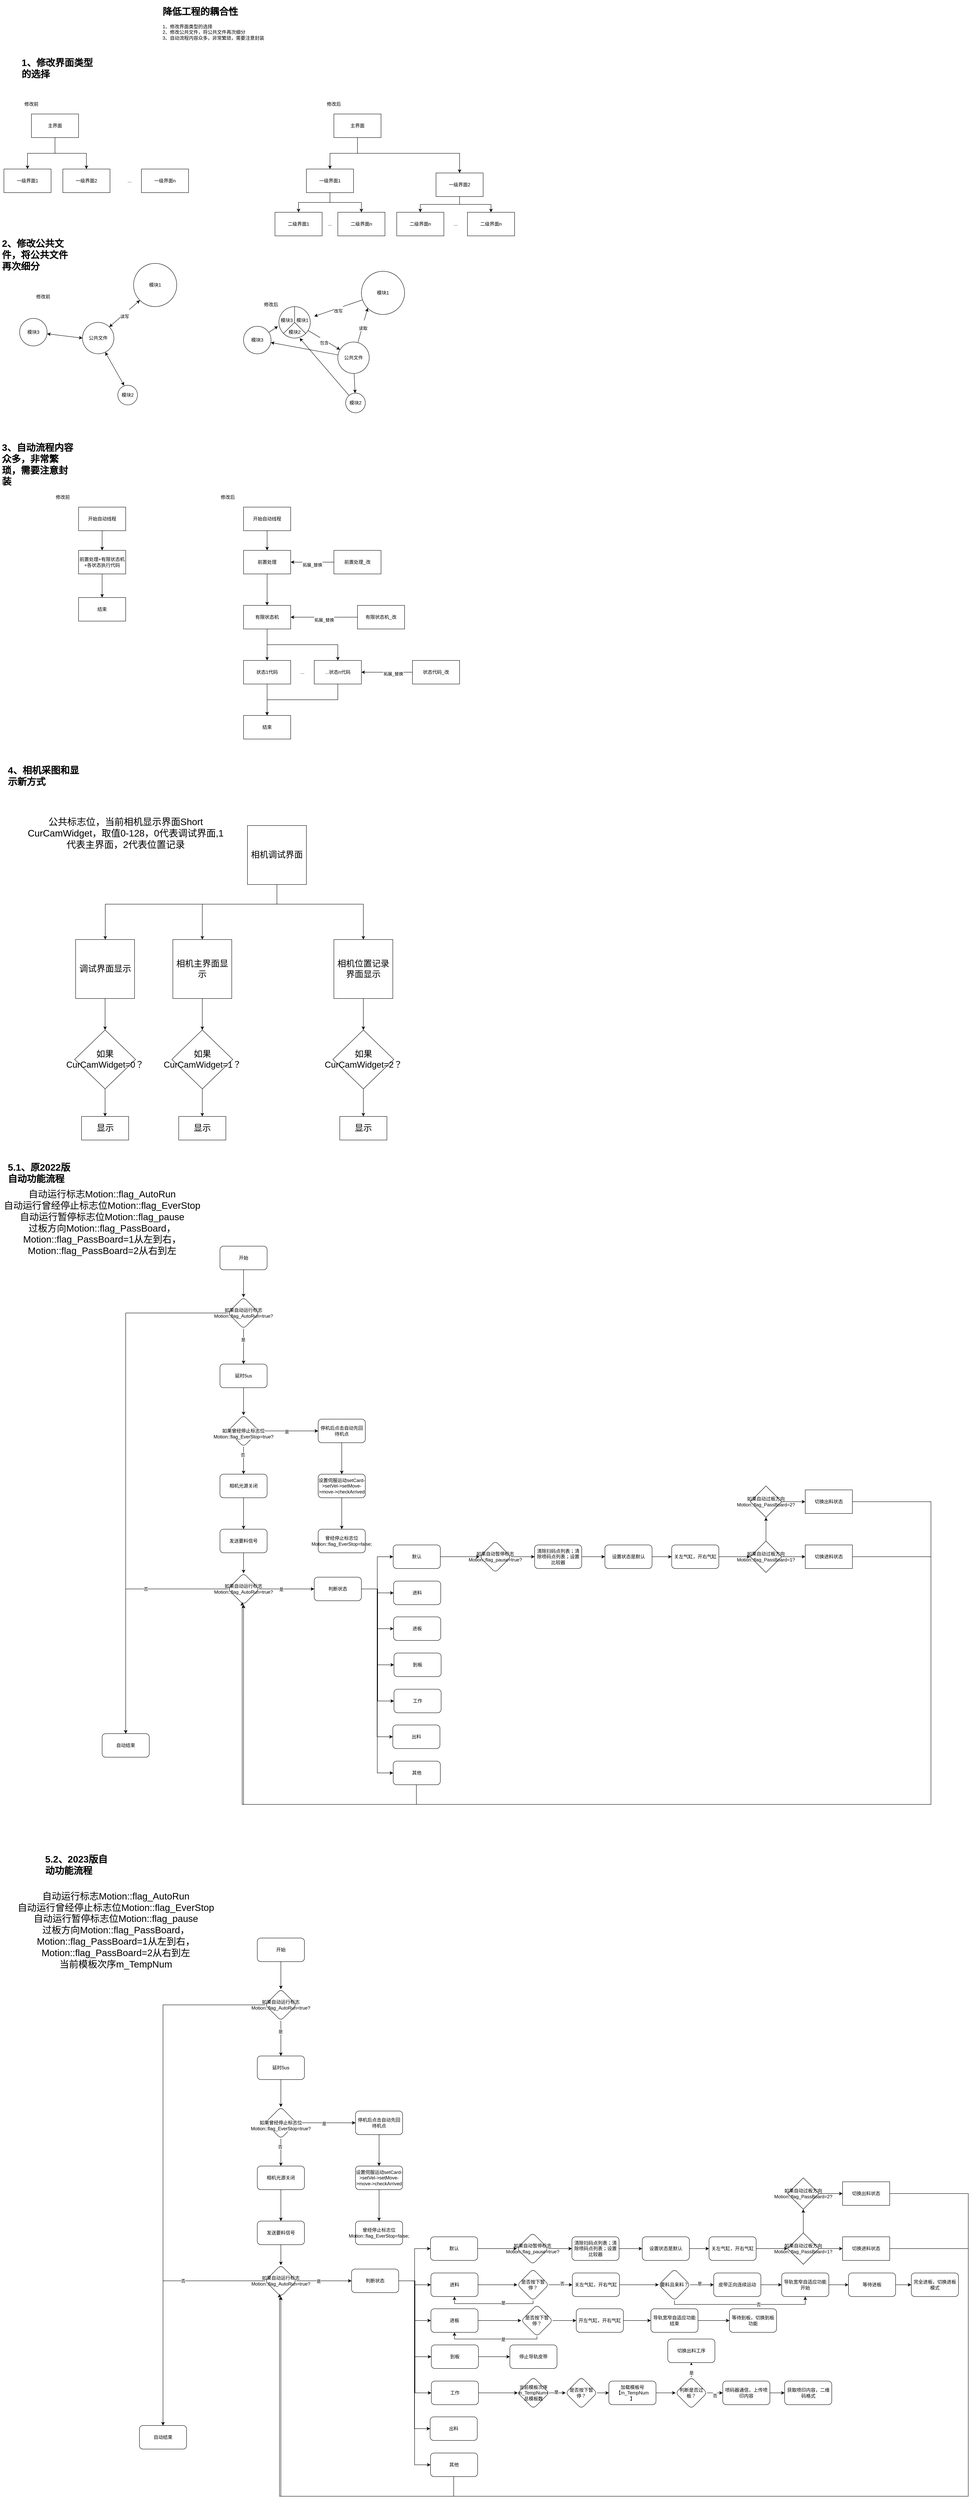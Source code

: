 <mxfile version="21.6.7" type="github">
  <diagram name="第 1 页" id="BK7UexbAD5S3coaDiWZC">
    <mxGraphModel dx="1018" dy="518" grid="1" gridSize="10" guides="1" tooltips="1" connect="1" arrows="1" fold="1" page="1" pageScale="1" pageWidth="827" pageHeight="1169" math="0" shadow="0">
      <root>
        <mxCell id="0" />
        <mxCell id="1" parent="0" />
        <mxCell id="pPquGkvTpnL6xaR8iwFb-2" value="&lt;h1&gt;降低工程的耦合性&lt;/h1&gt;&lt;div&gt;1、修改界面类型的选择&lt;/div&gt;&lt;div&gt;2、修改公共文件，将公共文件再次细分&lt;/div&gt;&lt;div&gt;3、自动流程内容众多，非常繁琐，需要注意封装&lt;/div&gt;" style="text;html=1;strokeColor=none;fillColor=none;spacing=5;spacingTop=-20;whiteSpace=wrap;overflow=hidden;rounded=0;" parent="1" vertex="1">
          <mxGeometry x="419" y="60" width="371" height="120" as="geometry" />
        </mxCell>
        <mxCell id="pPquGkvTpnL6xaR8iwFb-4" value="&lt;h1&gt;1、修改界面类型的选择&lt;br&gt;&lt;/h1&gt;" style="text;html=1;strokeColor=none;fillColor=none;spacing=5;spacingTop=-20;whiteSpace=wrap;overflow=hidden;rounded=0;" parent="1" vertex="1">
          <mxGeometry x="60" y="190" width="190" height="120" as="geometry" />
        </mxCell>
        <mxCell id="pPquGkvTpnL6xaR8iwFb-5" value="修改前" style="text;html=1;strokeColor=none;fillColor=none;align=center;verticalAlign=middle;whiteSpace=wrap;rounded=0;" parent="1" vertex="1">
          <mxGeometry x="60" y="300" width="60" height="30" as="geometry" />
        </mxCell>
        <mxCell id="pPquGkvTpnL6xaR8iwFb-9" style="edgeStyle=orthogonalEdgeStyle;rounded=0;orthogonalLoop=1;jettySize=auto;html=1;" parent="1" source="pPquGkvTpnL6xaR8iwFb-6" target="pPquGkvTpnL6xaR8iwFb-7" edge="1">
          <mxGeometry relative="1" as="geometry" />
        </mxCell>
        <mxCell id="pPquGkvTpnL6xaR8iwFb-10" style="edgeStyle=orthogonalEdgeStyle;rounded=0;orthogonalLoop=1;jettySize=auto;html=1;" parent="1" source="pPquGkvTpnL6xaR8iwFb-6" target="pPquGkvTpnL6xaR8iwFb-8" edge="1">
          <mxGeometry relative="1" as="geometry" />
        </mxCell>
        <mxCell id="pPquGkvTpnL6xaR8iwFb-6" value="主界面" style="rounded=0;whiteSpace=wrap;html=1;" parent="1" vertex="1">
          <mxGeometry x="90" y="340" width="120" height="60" as="geometry" />
        </mxCell>
        <mxCell id="pPquGkvTpnL6xaR8iwFb-7" value="一级界面1" style="rounded=0;whiteSpace=wrap;html=1;" parent="1" vertex="1">
          <mxGeometry x="20" y="480" width="120" height="60" as="geometry" />
        </mxCell>
        <mxCell id="pPquGkvTpnL6xaR8iwFb-8" value="一级界面2" style="rounded=0;whiteSpace=wrap;html=1;" parent="1" vertex="1">
          <mxGeometry x="170" y="480" width="120" height="60" as="geometry" />
        </mxCell>
        <mxCell id="pPquGkvTpnL6xaR8iwFb-11" value="一级界面n" style="rounded=0;whiteSpace=wrap;html=1;" parent="1" vertex="1">
          <mxGeometry x="370" y="480" width="120" height="60" as="geometry" />
        </mxCell>
        <mxCell id="pPquGkvTpnL6xaR8iwFb-12" value="..." style="text;html=1;strokeColor=none;fillColor=none;align=center;verticalAlign=middle;whiteSpace=wrap;rounded=0;" parent="1" vertex="1">
          <mxGeometry x="310" y="495" width="60" height="30" as="geometry" />
        </mxCell>
        <mxCell id="pPquGkvTpnL6xaR8iwFb-13" value="修改后" style="text;html=1;strokeColor=none;fillColor=none;align=center;verticalAlign=middle;whiteSpace=wrap;rounded=0;" parent="1" vertex="1">
          <mxGeometry x="830" y="300" width="60" height="30" as="geometry" />
        </mxCell>
        <mxCell id="pPquGkvTpnL6xaR8iwFb-14" style="edgeStyle=orthogonalEdgeStyle;rounded=0;orthogonalLoop=1;jettySize=auto;html=1;" parent="1" source="pPquGkvTpnL6xaR8iwFb-16" target="pPquGkvTpnL6xaR8iwFb-17" edge="1">
          <mxGeometry relative="1" as="geometry" />
        </mxCell>
        <mxCell id="pPquGkvTpnL6xaR8iwFb-15" style="edgeStyle=orthogonalEdgeStyle;rounded=0;orthogonalLoop=1;jettySize=auto;html=1;" parent="1" source="pPquGkvTpnL6xaR8iwFb-16" target="pPquGkvTpnL6xaR8iwFb-18" edge="1">
          <mxGeometry relative="1" as="geometry">
            <Array as="points">
              <mxPoint x="920" y="440" />
              <mxPoint x="1180" y="440" />
            </Array>
          </mxGeometry>
        </mxCell>
        <mxCell id="pPquGkvTpnL6xaR8iwFb-16" value="主界面" style="rounded=0;whiteSpace=wrap;html=1;" parent="1" vertex="1">
          <mxGeometry x="860" y="340" width="120" height="60" as="geometry" />
        </mxCell>
        <mxCell id="pPquGkvTpnL6xaR8iwFb-26" style="edgeStyle=orthogonalEdgeStyle;rounded=0;orthogonalLoop=1;jettySize=auto;html=1;entryX=0.5;entryY=0;entryDx=0;entryDy=0;" parent="1" source="pPquGkvTpnL6xaR8iwFb-17" target="pPquGkvTpnL6xaR8iwFb-19" edge="1">
          <mxGeometry relative="1" as="geometry" />
        </mxCell>
        <mxCell id="pPquGkvTpnL6xaR8iwFb-27" style="edgeStyle=orthogonalEdgeStyle;rounded=0;orthogonalLoop=1;jettySize=auto;html=1;" parent="1" source="pPquGkvTpnL6xaR8iwFb-17" target="pPquGkvTpnL6xaR8iwFb-21" edge="1">
          <mxGeometry relative="1" as="geometry" />
        </mxCell>
        <mxCell id="pPquGkvTpnL6xaR8iwFb-17" value="一级界面1" style="rounded=0;whiteSpace=wrap;html=1;" parent="1" vertex="1">
          <mxGeometry x="790" y="480" width="120" height="60" as="geometry" />
        </mxCell>
        <mxCell id="pPquGkvTpnL6xaR8iwFb-28" style="edgeStyle=orthogonalEdgeStyle;rounded=0;orthogonalLoop=1;jettySize=auto;html=1;entryX=0.5;entryY=0;entryDx=0;entryDy=0;" parent="1" source="pPquGkvTpnL6xaR8iwFb-18" target="pPquGkvTpnL6xaR8iwFb-22" edge="1">
          <mxGeometry relative="1" as="geometry" />
        </mxCell>
        <mxCell id="pPquGkvTpnL6xaR8iwFb-29" style="edgeStyle=orthogonalEdgeStyle;rounded=0;orthogonalLoop=1;jettySize=auto;html=1;entryX=0.5;entryY=0;entryDx=0;entryDy=0;" parent="1" source="pPquGkvTpnL6xaR8iwFb-18" target="pPquGkvTpnL6xaR8iwFb-23" edge="1">
          <mxGeometry relative="1" as="geometry" />
        </mxCell>
        <mxCell id="pPquGkvTpnL6xaR8iwFb-18" value="一级界面2" style="rounded=0;whiteSpace=wrap;html=1;" parent="1" vertex="1">
          <mxGeometry x="1120" y="490" width="120" height="60" as="geometry" />
        </mxCell>
        <mxCell id="pPquGkvTpnL6xaR8iwFb-19" value="二级界面1" style="rounded=0;whiteSpace=wrap;html=1;" parent="1" vertex="1">
          <mxGeometry x="710" y="590" width="120" height="60" as="geometry" />
        </mxCell>
        <mxCell id="pPquGkvTpnL6xaR8iwFb-21" value="二级界面n" style="rounded=0;whiteSpace=wrap;html=1;" parent="1" vertex="1">
          <mxGeometry x="870" y="590" width="120" height="60" as="geometry" />
        </mxCell>
        <mxCell id="pPquGkvTpnL6xaR8iwFb-22" value="二级界面n" style="rounded=0;whiteSpace=wrap;html=1;" parent="1" vertex="1">
          <mxGeometry x="1020" y="590" width="120" height="60" as="geometry" />
        </mxCell>
        <mxCell id="pPquGkvTpnL6xaR8iwFb-23" value="二级界面n" style="rounded=0;whiteSpace=wrap;html=1;" parent="1" vertex="1">
          <mxGeometry x="1200" y="590" width="120" height="60" as="geometry" />
        </mxCell>
        <mxCell id="pPquGkvTpnL6xaR8iwFb-24" value="..." style="text;html=1;strokeColor=none;fillColor=none;align=center;verticalAlign=middle;whiteSpace=wrap;rounded=0;" parent="1" vertex="1">
          <mxGeometry x="1140" y="605" width="60" height="30" as="geometry" />
        </mxCell>
        <mxCell id="pPquGkvTpnL6xaR8iwFb-25" value="..." style="text;html=1;strokeColor=none;fillColor=none;align=center;verticalAlign=middle;whiteSpace=wrap;rounded=0;" parent="1" vertex="1">
          <mxGeometry x="820" y="605" width="60" height="30" as="geometry" />
        </mxCell>
        <mxCell id="pPquGkvTpnL6xaR8iwFb-30" value="&lt;h1&gt;2、修改公共文件，将公共文件再次细分&lt;br&gt;&lt;/h1&gt;" style="text;html=1;strokeColor=none;fillColor=none;spacing=5;spacingTop=-20;whiteSpace=wrap;overflow=hidden;rounded=0;" parent="1" vertex="1">
          <mxGeometry x="10" y="650" width="190" height="120" as="geometry" />
        </mxCell>
        <mxCell id="pPquGkvTpnL6xaR8iwFb-31" value="公共文件" style="ellipse;whiteSpace=wrap;html=1;aspect=fixed;" parent="1" vertex="1">
          <mxGeometry x="220" y="870" width="80" height="80" as="geometry" />
        </mxCell>
        <mxCell id="pPquGkvTpnL6xaR8iwFb-32" value="修改前" style="text;html=1;strokeColor=none;fillColor=none;align=center;verticalAlign=middle;whiteSpace=wrap;rounded=0;" parent="1" vertex="1">
          <mxGeometry x="90" y="790" width="60" height="30" as="geometry" />
        </mxCell>
        <mxCell id="pPquGkvTpnL6xaR8iwFb-33" value="模块1" style="ellipse;whiteSpace=wrap;html=1;aspect=fixed;" parent="1" vertex="1">
          <mxGeometry x="350" y="720" width="110" height="110" as="geometry" />
        </mxCell>
        <mxCell id="pPquGkvTpnL6xaR8iwFb-35" value="模块2" style="ellipse;whiteSpace=wrap;html=1;aspect=fixed;" parent="1" vertex="1">
          <mxGeometry x="310" y="1030" width="50" height="50" as="geometry" />
        </mxCell>
        <mxCell id="pPquGkvTpnL6xaR8iwFb-37" value="模块3" style="ellipse;whiteSpace=wrap;html=1;aspect=fixed;" parent="1" vertex="1">
          <mxGeometry x="60" y="860" width="70" height="70" as="geometry" />
        </mxCell>
        <mxCell id="pPquGkvTpnL6xaR8iwFb-48" style="rounded=0;orthogonalLoop=1;jettySize=auto;html=1;" parent="1" source="pPquGkvTpnL6xaR8iwFb-50" target="pPquGkvTpnL6xaR8iwFb-55" edge="1">
          <mxGeometry relative="1" as="geometry" />
        </mxCell>
        <mxCell id="pPquGkvTpnL6xaR8iwFb-49" style="rounded=0;orthogonalLoop=1;jettySize=auto;html=1;" parent="1" source="pPquGkvTpnL6xaR8iwFb-50" target="pPquGkvTpnL6xaR8iwFb-57" edge="1">
          <mxGeometry relative="1" as="geometry" />
        </mxCell>
        <mxCell id="pPquGkvTpnL6xaR8iwFb-50" value="公共文件" style="ellipse;whiteSpace=wrap;html=1;aspect=fixed;" parent="1" vertex="1">
          <mxGeometry x="870" y="920" width="80" height="80" as="geometry" />
        </mxCell>
        <mxCell id="pPquGkvTpnL6xaR8iwFb-51" value="修改后" style="text;html=1;strokeColor=none;fillColor=none;align=center;verticalAlign=middle;whiteSpace=wrap;rounded=0;" parent="1" vertex="1">
          <mxGeometry x="670" y="810" width="60" height="30" as="geometry" />
        </mxCell>
        <mxCell id="pPquGkvTpnL6xaR8iwFb-67" value="&lt;br&gt;改写" style="rounded=0;orthogonalLoop=1;jettySize=auto;html=1;" parent="1" source="pPquGkvTpnL6xaR8iwFb-53" target="pPquGkvTpnL6xaR8iwFb-65" edge="1">
          <mxGeometry relative="1" as="geometry" />
        </mxCell>
        <mxCell id="pPquGkvTpnL6xaR8iwFb-53" value="模块1" style="ellipse;whiteSpace=wrap;html=1;aspect=fixed;" parent="1" vertex="1">
          <mxGeometry x="930" y="740" width="110" height="110" as="geometry" />
        </mxCell>
        <mxCell id="pPquGkvTpnL6xaR8iwFb-72" style="rounded=0;orthogonalLoop=1;jettySize=auto;html=1;" parent="1" source="pPquGkvTpnL6xaR8iwFb-55" target="pPquGkvTpnL6xaR8iwFb-66" edge="1">
          <mxGeometry relative="1" as="geometry" />
        </mxCell>
        <mxCell id="pPquGkvTpnL6xaR8iwFb-55" value="模块2" style="ellipse;whiteSpace=wrap;html=1;aspect=fixed;" parent="1" vertex="1">
          <mxGeometry x="890" y="1050" width="50" height="50" as="geometry" />
        </mxCell>
        <mxCell id="pPquGkvTpnL6xaR8iwFb-73" style="rounded=0;orthogonalLoop=1;jettySize=auto;html=1;" parent="1" source="pPquGkvTpnL6xaR8iwFb-57" target="pPquGkvTpnL6xaR8iwFb-64" edge="1">
          <mxGeometry relative="1" as="geometry" />
        </mxCell>
        <mxCell id="pPquGkvTpnL6xaR8iwFb-57" value="模块3" style="ellipse;whiteSpace=wrap;html=1;aspect=fixed;" parent="1" vertex="1">
          <mxGeometry x="630" y="880" width="70" height="70" as="geometry" />
        </mxCell>
        <mxCell id="pPquGkvTpnL6xaR8iwFb-74" value="&lt;br&gt;包含" style="rounded=0;orthogonalLoop=1;jettySize=auto;html=1;" parent="1" source="pPquGkvTpnL6xaR8iwFb-60" target="pPquGkvTpnL6xaR8iwFb-50" edge="1">
          <mxGeometry relative="1" as="geometry" />
        </mxCell>
        <mxCell id="pPquGkvTpnL6xaR8iwFb-60" value="" style="ellipse;whiteSpace=wrap;html=1;aspect=fixed;" parent="1" vertex="1">
          <mxGeometry x="720" y="830" width="80" height="80" as="geometry" />
        </mxCell>
        <mxCell id="pPquGkvTpnL6xaR8iwFb-61" value="" style="endArrow=none;html=1;rounded=0;exitX=0.5;exitY=0;exitDx=0;exitDy=0;entryX=0.5;entryY=0.5;entryDx=0;entryDy=0;entryPerimeter=0;" parent="1" source="pPquGkvTpnL6xaR8iwFb-60" target="pPquGkvTpnL6xaR8iwFb-60" edge="1">
          <mxGeometry width="50" height="50" relative="1" as="geometry">
            <mxPoint x="800" y="790" as="sourcePoint" />
            <mxPoint x="850" y="740" as="targetPoint" />
          </mxGeometry>
        </mxCell>
        <mxCell id="pPquGkvTpnL6xaR8iwFb-62" value="" style="endArrow=none;html=1;rounded=0;exitX=0;exitY=1;exitDx=0;exitDy=0;" parent="1" source="pPquGkvTpnL6xaR8iwFb-60" edge="1">
          <mxGeometry width="50" height="50" relative="1" as="geometry">
            <mxPoint x="800" y="780" as="sourcePoint" />
            <mxPoint x="760" y="870" as="targetPoint" />
          </mxGeometry>
        </mxCell>
        <mxCell id="pPquGkvTpnL6xaR8iwFb-63" value="" style="endArrow=none;html=1;rounded=0;exitX=1;exitY=1;exitDx=0;exitDy=0;" parent="1" source="pPquGkvTpnL6xaR8iwFb-60" edge="1">
          <mxGeometry width="50" height="50" relative="1" as="geometry">
            <mxPoint x="840" y="770" as="sourcePoint" />
            <mxPoint x="760" y="870" as="targetPoint" />
          </mxGeometry>
        </mxCell>
        <mxCell id="pPquGkvTpnL6xaR8iwFb-64" value="模块3" style="text;html=1;strokeColor=none;fillColor=none;align=center;verticalAlign=middle;whiteSpace=wrap;rounded=0;" parent="1" vertex="1">
          <mxGeometry x="710" y="850" width="60" height="30" as="geometry" />
        </mxCell>
        <mxCell id="pPquGkvTpnL6xaR8iwFb-65" value="模块1" style="text;html=1;strokeColor=none;fillColor=none;align=center;verticalAlign=middle;whiteSpace=wrap;rounded=0;" parent="1" vertex="1">
          <mxGeometry x="750" y="850" width="60" height="30" as="geometry" />
        </mxCell>
        <mxCell id="pPquGkvTpnL6xaR8iwFb-66" value="模块2" style="text;html=1;strokeColor=none;fillColor=none;align=center;verticalAlign=middle;whiteSpace=wrap;rounded=0;" parent="1" vertex="1">
          <mxGeometry x="730" y="880" width="60" height="30" as="geometry" />
        </mxCell>
        <mxCell id="pPquGkvTpnL6xaR8iwFb-68" value="&lt;br&gt;读取" style="rounded=0;orthogonalLoop=1;jettySize=auto;html=1;entryX=0;entryY=1;entryDx=0;entryDy=0;" parent="1" source="pPquGkvTpnL6xaR8iwFb-50" target="pPquGkvTpnL6xaR8iwFb-53" edge="1">
          <mxGeometry relative="1" as="geometry">
            <mxPoint x="869" y="903" as="sourcePoint" />
            <mxPoint x="960" y="860" as="targetPoint" />
          </mxGeometry>
        </mxCell>
        <mxCell id="pPquGkvTpnL6xaR8iwFb-76" value="&lt;br&gt;读写" style="endArrow=classic;startArrow=classic;html=1;rounded=0;entryX=0;entryY=1;entryDx=0;entryDy=0;exitX=1;exitY=0;exitDx=0;exitDy=0;" parent="1" source="pPquGkvTpnL6xaR8iwFb-31" target="pPquGkvTpnL6xaR8iwFb-33" edge="1">
          <mxGeometry width="50" height="50" relative="1" as="geometry">
            <mxPoint x="310" y="880" as="sourcePoint" />
            <mxPoint x="360" y="830" as="targetPoint" />
          </mxGeometry>
        </mxCell>
        <mxCell id="pPquGkvTpnL6xaR8iwFb-77" value="" style="endArrow=classic;startArrow=classic;html=1;rounded=0;exitX=0.32;exitY=0.012;exitDx=0;exitDy=0;exitPerimeter=0;entryX=0.725;entryY=0.948;entryDx=0;entryDy=0;entryPerimeter=0;" parent="1" source="pPquGkvTpnL6xaR8iwFb-35" target="pPquGkvTpnL6xaR8iwFb-31" edge="1">
          <mxGeometry width="50" height="50" relative="1" as="geometry">
            <mxPoint x="510" y="950" as="sourcePoint" />
            <mxPoint x="560" y="900" as="targetPoint" />
          </mxGeometry>
        </mxCell>
        <mxCell id="pPquGkvTpnL6xaR8iwFb-78" value="" style="endArrow=classic;startArrow=classic;html=1;rounded=0;entryX=0;entryY=0.5;entryDx=0;entryDy=0;" parent="1" source="pPquGkvTpnL6xaR8iwFb-37" target="pPquGkvTpnL6xaR8iwFb-31" edge="1">
          <mxGeometry width="50" height="50" relative="1" as="geometry">
            <mxPoint x="100" y="1050" as="sourcePoint" />
            <mxPoint x="150" y="1000" as="targetPoint" />
          </mxGeometry>
        </mxCell>
        <mxCell id="pPquGkvTpnL6xaR8iwFb-80" value="&lt;h1&gt;3、自动流程内容众多，非常繁琐，需要注意封装&lt;br&gt;&lt;/h1&gt;" style="text;html=1;strokeColor=none;fillColor=none;spacing=5;spacingTop=-20;whiteSpace=wrap;overflow=hidden;rounded=0;" parent="1" vertex="1">
          <mxGeometry x="10" y="1169" width="190" height="120" as="geometry" />
        </mxCell>
        <mxCell id="pPquGkvTpnL6xaR8iwFb-86" value="" style="edgeStyle=orthogonalEdgeStyle;rounded=0;orthogonalLoop=1;jettySize=auto;html=1;" parent="1" source="pPquGkvTpnL6xaR8iwFb-82" target="pPquGkvTpnL6xaR8iwFb-85" edge="1">
          <mxGeometry relative="1" as="geometry" />
        </mxCell>
        <mxCell id="pPquGkvTpnL6xaR8iwFb-82" value="开始自动线程" style="rounded=0;whiteSpace=wrap;html=1;" parent="1" vertex="1">
          <mxGeometry x="210" y="1340" width="120" height="60" as="geometry" />
        </mxCell>
        <mxCell id="pPquGkvTpnL6xaR8iwFb-83" value="修改前" style="text;html=1;strokeColor=none;fillColor=none;align=center;verticalAlign=middle;whiteSpace=wrap;rounded=0;" parent="1" vertex="1">
          <mxGeometry x="140" y="1300" width="60" height="30" as="geometry" />
        </mxCell>
        <mxCell id="pPquGkvTpnL6xaR8iwFb-88" value="" style="edgeStyle=orthogonalEdgeStyle;rounded=0;orthogonalLoop=1;jettySize=auto;html=1;" parent="1" source="pPquGkvTpnL6xaR8iwFb-85" target="pPquGkvTpnL6xaR8iwFb-87" edge="1">
          <mxGeometry relative="1" as="geometry" />
        </mxCell>
        <mxCell id="pPquGkvTpnL6xaR8iwFb-85" value="前置处理+有限状态机+各状态执行代码" style="rounded=0;whiteSpace=wrap;html=1;" parent="1" vertex="1">
          <mxGeometry x="210" y="1450" width="120" height="60" as="geometry" />
        </mxCell>
        <mxCell id="pPquGkvTpnL6xaR8iwFb-87" value="结束" style="whiteSpace=wrap;html=1;rounded=0;" parent="1" vertex="1">
          <mxGeometry x="210" y="1570" width="120" height="60" as="geometry" />
        </mxCell>
        <mxCell id="pPquGkvTpnL6xaR8iwFb-105" value="" style="edgeStyle=orthogonalEdgeStyle;rounded=0;orthogonalLoop=1;jettySize=auto;html=1;" parent="1" source="pPquGkvTpnL6xaR8iwFb-90" target="pPquGkvTpnL6xaR8iwFb-93" edge="1">
          <mxGeometry relative="1" as="geometry" />
        </mxCell>
        <mxCell id="pPquGkvTpnL6xaR8iwFb-90" value="开始自动线程" style="rounded=0;whiteSpace=wrap;html=1;" parent="1" vertex="1">
          <mxGeometry x="630" y="1340" width="120" height="60" as="geometry" />
        </mxCell>
        <mxCell id="pPquGkvTpnL6xaR8iwFb-91" value="修改后" style="text;html=1;strokeColor=none;fillColor=none;align=center;verticalAlign=middle;whiteSpace=wrap;rounded=0;" parent="1" vertex="1">
          <mxGeometry x="560" y="1300" width="60" height="30" as="geometry" />
        </mxCell>
        <mxCell id="pPquGkvTpnL6xaR8iwFb-96" value="" style="edgeStyle=orthogonalEdgeStyle;rounded=0;orthogonalLoop=1;jettySize=auto;html=1;" parent="1" source="pPquGkvTpnL6xaR8iwFb-93" target="pPquGkvTpnL6xaR8iwFb-95" edge="1">
          <mxGeometry relative="1" as="geometry" />
        </mxCell>
        <mxCell id="pPquGkvTpnL6xaR8iwFb-93" value="前置处理" style="rounded=0;whiteSpace=wrap;html=1;" parent="1" vertex="1">
          <mxGeometry x="630" y="1450" width="120" height="60" as="geometry" />
        </mxCell>
        <mxCell id="pPquGkvTpnL6xaR8iwFb-94" value="结束" style="whiteSpace=wrap;html=1;rounded=0;" parent="1" vertex="1">
          <mxGeometry x="630" y="1870" width="120" height="60" as="geometry" />
        </mxCell>
        <mxCell id="pPquGkvTpnL6xaR8iwFb-98" value="" style="edgeStyle=orthogonalEdgeStyle;rounded=0;orthogonalLoop=1;jettySize=auto;html=1;" parent="1" source="pPquGkvTpnL6xaR8iwFb-95" target="pPquGkvTpnL6xaR8iwFb-97" edge="1">
          <mxGeometry relative="1" as="geometry" />
        </mxCell>
        <mxCell id="pPquGkvTpnL6xaR8iwFb-101" style="edgeStyle=orthogonalEdgeStyle;rounded=0;orthogonalLoop=1;jettySize=auto;html=1;" parent="1" source="pPquGkvTpnL6xaR8iwFb-95" target="pPquGkvTpnL6xaR8iwFb-99" edge="1">
          <mxGeometry relative="1" as="geometry">
            <Array as="points">
              <mxPoint x="690" y="1690" />
              <mxPoint x="870" y="1690" />
            </Array>
          </mxGeometry>
        </mxCell>
        <mxCell id="pPquGkvTpnL6xaR8iwFb-95" value="&lt;span style=&quot;color: rgb(0, 0, 0); font-family: Helvetica; font-size: 12px; font-style: normal; font-variant-ligatures: normal; font-variant-caps: normal; font-weight: 400; letter-spacing: normal; orphans: 2; text-align: center; text-indent: 0px; text-transform: none; widows: 2; word-spacing: 0px; -webkit-text-stroke-width: 0px; background-color: rgb(251, 251, 251); text-decoration-thickness: initial; text-decoration-style: initial; text-decoration-color: initial; float: none; display: inline !important;&quot;&gt;有限状态机&lt;/span&gt;&lt;br&gt;" style="whiteSpace=wrap;html=1;rounded=0;" parent="1" vertex="1">
          <mxGeometry x="630" y="1590" width="120" height="60" as="geometry" />
        </mxCell>
        <mxCell id="pPquGkvTpnL6xaR8iwFb-104" style="edgeStyle=orthogonalEdgeStyle;rounded=0;orthogonalLoop=1;jettySize=auto;html=1;entryX=0.5;entryY=0;entryDx=0;entryDy=0;" parent="1" source="pPquGkvTpnL6xaR8iwFb-97" target="pPquGkvTpnL6xaR8iwFb-94" edge="1">
          <mxGeometry relative="1" as="geometry" />
        </mxCell>
        <mxCell id="pPquGkvTpnL6xaR8iwFb-97" value="&lt;span style=&quot;color: rgb(0, 0, 0); font-family: Helvetica; font-size: 12px; font-style: normal; font-variant-ligatures: normal; font-variant-caps: normal; font-weight: 400; letter-spacing: normal; orphans: 2; text-align: center; text-indent: 0px; text-transform: none; widows: 2; word-spacing: 0px; -webkit-text-stroke-width: 0px; background-color: rgb(251, 251, 251); text-decoration-thickness: initial; text-decoration-style: initial; text-decoration-color: initial; float: none; display: inline !important;&quot;&gt;状态1代码&lt;/span&gt;" style="whiteSpace=wrap;html=1;rounded=0;" parent="1" vertex="1">
          <mxGeometry x="630" y="1730" width="120" height="60" as="geometry" />
        </mxCell>
        <mxCell id="pPquGkvTpnL6xaR8iwFb-103" style="edgeStyle=orthogonalEdgeStyle;rounded=0;orthogonalLoop=1;jettySize=auto;html=1;" parent="1" source="pPquGkvTpnL6xaR8iwFb-99" target="pPquGkvTpnL6xaR8iwFb-94" edge="1">
          <mxGeometry relative="1" as="geometry">
            <Array as="points">
              <mxPoint x="870" y="1830" />
              <mxPoint x="690" y="1830" />
            </Array>
          </mxGeometry>
        </mxCell>
        <mxCell id="pPquGkvTpnL6xaR8iwFb-99" value="...状态n代码" style="whiteSpace=wrap;html=1;rounded=0;" parent="1" vertex="1">
          <mxGeometry x="810" y="1730" width="120" height="60" as="geometry" />
        </mxCell>
        <mxCell id="pPquGkvTpnL6xaR8iwFb-102" value="..." style="text;html=1;strokeColor=none;fillColor=none;align=center;verticalAlign=middle;whiteSpace=wrap;rounded=0;" parent="1" vertex="1">
          <mxGeometry x="750" y="1745" width="60" height="30" as="geometry" />
        </mxCell>
        <mxCell id="pPquGkvTpnL6xaR8iwFb-107" value="&lt;br&gt;拓展_替换" style="edgeStyle=orthogonalEdgeStyle;rounded=0;orthogonalLoop=1;jettySize=auto;html=1;" parent="1" source="pPquGkvTpnL6xaR8iwFb-106" target="pPquGkvTpnL6xaR8iwFb-95" edge="1">
          <mxGeometry relative="1" as="geometry" />
        </mxCell>
        <mxCell id="pPquGkvTpnL6xaR8iwFb-106" value="有限状态机_改" style="rounded=0;whiteSpace=wrap;html=1;" parent="1" vertex="1">
          <mxGeometry x="920" y="1590" width="120" height="60" as="geometry" />
        </mxCell>
        <mxCell id="pPquGkvTpnL6xaR8iwFb-111" style="edgeStyle=orthogonalEdgeStyle;rounded=0;orthogonalLoop=1;jettySize=auto;html=1;" parent="1" source="pPquGkvTpnL6xaR8iwFb-108" target="pPquGkvTpnL6xaR8iwFb-99" edge="1">
          <mxGeometry relative="1" as="geometry" />
        </mxCell>
        <mxCell id="pPquGkvTpnL6xaR8iwFb-112" value="&lt;br style=&quot;border-color: var(--border-color);&quot;&gt;拓展_替换" style="edgeLabel;html=1;align=center;verticalAlign=middle;resizable=0;points=[];" parent="pPquGkvTpnL6xaR8iwFb-111" vertex="1" connectable="0">
          <mxGeometry x="-0.236" y="-3" relative="1" as="geometry">
            <mxPoint as="offset" />
          </mxGeometry>
        </mxCell>
        <mxCell id="pPquGkvTpnL6xaR8iwFb-108" value="状态代码_改" style="rounded=0;whiteSpace=wrap;html=1;" parent="1" vertex="1">
          <mxGeometry x="1060" y="1730" width="120" height="60" as="geometry" />
        </mxCell>
        <mxCell id="pPquGkvTpnL6xaR8iwFb-110" style="edgeStyle=orthogonalEdgeStyle;rounded=0;orthogonalLoop=1;jettySize=auto;html=1;" parent="1" source="pPquGkvTpnL6xaR8iwFb-109" target="pPquGkvTpnL6xaR8iwFb-93" edge="1">
          <mxGeometry relative="1" as="geometry" />
        </mxCell>
        <mxCell id="pPquGkvTpnL6xaR8iwFb-113" value="&lt;br style=&quot;border-color: var(--border-color);&quot;&gt;拓展_替换" style="edgeLabel;html=1;align=center;verticalAlign=middle;resizable=0;points=[];" parent="pPquGkvTpnL6xaR8iwFb-110" vertex="1" connectable="0">
          <mxGeometry x="0.013" relative="1" as="geometry">
            <mxPoint as="offset" />
          </mxGeometry>
        </mxCell>
        <mxCell id="pPquGkvTpnL6xaR8iwFb-109" value="前置处理_改" style="rounded=0;whiteSpace=wrap;html=1;" parent="1" vertex="1">
          <mxGeometry x="860" y="1450" width="120" height="60" as="geometry" />
        </mxCell>
        <mxCell id="MYqTN4B3eqH99weHO--5-1" value="&lt;h1&gt;4、相机采图和显示新方式&lt;br&gt;&lt;/h1&gt;" style="text;html=1;strokeColor=none;fillColor=none;spacing=5;spacingTop=-20;whiteSpace=wrap;overflow=hidden;rounded=0;" parent="1" vertex="1">
          <mxGeometry x="25" y="1990" width="190" height="120" as="geometry" />
        </mxCell>
        <mxCell id="MYqTN4B3eqH99weHO--5-2" value="&lt;font style=&quot;font-size: 24px;&quot;&gt;公共标志位，当前相机显示界面Short CurCamWidget，取值0-128，0代表调试界面,1代表主界面，2代表位置记录&lt;/font&gt;" style="text;html=1;strokeColor=none;fillColor=none;align=center;verticalAlign=middle;whiteSpace=wrap;rounded=0;" parent="1" vertex="1">
          <mxGeometry x="75" y="2080" width="510" height="180" as="geometry" />
        </mxCell>
        <mxCell id="MYqTN4B3eqH99weHO--5-6" style="edgeStyle=orthogonalEdgeStyle;rounded=0;orthogonalLoop=1;jettySize=auto;html=1;entryX=0.5;entryY=0;entryDx=0;entryDy=0;fontSize=22;" parent="1" source="MYqTN4B3eqH99weHO--5-3" target="MYqTN4B3eqH99weHO--5-4" edge="1">
          <mxGeometry relative="1" as="geometry">
            <Array as="points">
              <mxPoint x="715" y="2350" />
              <mxPoint x="525" y="2350" />
            </Array>
          </mxGeometry>
        </mxCell>
        <mxCell id="MYqTN4B3eqH99weHO--5-7" style="edgeStyle=orthogonalEdgeStyle;rounded=0;orthogonalLoop=1;jettySize=auto;html=1;fontSize=22;" parent="1" source="MYqTN4B3eqH99weHO--5-3" target="MYqTN4B3eqH99weHO--5-5" edge="1">
          <mxGeometry relative="1" as="geometry">
            <Array as="points">
              <mxPoint x="715" y="2350" />
              <mxPoint x="935" y="2350" />
            </Array>
          </mxGeometry>
        </mxCell>
        <mxCell id="cysY2TCnKWIhX7F2lm4r-6" style="edgeStyle=orthogonalEdgeStyle;rounded=0;orthogonalLoop=1;jettySize=auto;html=1;fontSize=22;" parent="1" source="MYqTN4B3eqH99weHO--5-3" target="cysY2TCnKWIhX7F2lm4r-2" edge="1">
          <mxGeometry relative="1" as="geometry">
            <Array as="points">
              <mxPoint x="715" y="2350" />
              <mxPoint x="278" y="2350" />
            </Array>
          </mxGeometry>
        </mxCell>
        <mxCell id="MYqTN4B3eqH99weHO--5-3" value="相机调试界面" style="whiteSpace=wrap;html=1;aspect=fixed;fontSize=22;" parent="1" vertex="1">
          <mxGeometry x="640" y="2150" width="150" height="150" as="geometry" />
        </mxCell>
        <mxCell id="MYqTN4B3eqH99weHO--5-10" style="edgeStyle=orthogonalEdgeStyle;rounded=0;orthogonalLoop=1;jettySize=auto;html=1;fontSize=22;" parent="1" source="MYqTN4B3eqH99weHO--5-4" target="MYqTN4B3eqH99weHO--5-9" edge="1">
          <mxGeometry relative="1" as="geometry" />
        </mxCell>
        <mxCell id="MYqTN4B3eqH99weHO--5-4" value="相机主界面显示" style="whiteSpace=wrap;html=1;aspect=fixed;fontSize=22;" parent="1" vertex="1">
          <mxGeometry x="450" y="2440" width="150" height="150" as="geometry" />
        </mxCell>
        <mxCell id="MYqTN4B3eqH99weHO--5-15" value="" style="edgeStyle=orthogonalEdgeStyle;rounded=0;orthogonalLoop=1;jettySize=auto;html=1;fontSize=22;" parent="1" source="MYqTN4B3eqH99weHO--5-5" target="MYqTN4B3eqH99weHO--5-13" edge="1">
          <mxGeometry relative="1" as="geometry" />
        </mxCell>
        <mxCell id="MYqTN4B3eqH99weHO--5-5" value="相机位置记录界面显示" style="whiteSpace=wrap;html=1;aspect=fixed;fontSize=22;" parent="1" vertex="1">
          <mxGeometry x="860" y="2440" width="150" height="150" as="geometry" />
        </mxCell>
        <mxCell id="MYqTN4B3eqH99weHO--5-12" value="" style="edgeStyle=orthogonalEdgeStyle;rounded=0;orthogonalLoop=1;jettySize=auto;html=1;fontSize=22;" parent="1" source="MYqTN4B3eqH99weHO--5-9" target="MYqTN4B3eqH99weHO--5-11" edge="1">
          <mxGeometry relative="1" as="geometry" />
        </mxCell>
        <mxCell id="MYqTN4B3eqH99weHO--5-9" value="如果CurCamWidget=1？" style="rhombus;whiteSpace=wrap;html=1;fontSize=22;" parent="1" vertex="1">
          <mxGeometry x="447.5" y="2670" width="155" height="150" as="geometry" />
        </mxCell>
        <mxCell id="MYqTN4B3eqH99weHO--5-11" value="显示" style="whiteSpace=wrap;html=1;fontSize=22;" parent="1" vertex="1">
          <mxGeometry x="465" y="2890" width="120" height="60" as="geometry" />
        </mxCell>
        <mxCell id="MYqTN4B3eqH99weHO--5-16" value="" style="edgeStyle=orthogonalEdgeStyle;rounded=0;orthogonalLoop=1;jettySize=auto;html=1;fontSize=22;" parent="1" source="MYqTN4B3eqH99weHO--5-13" target="MYqTN4B3eqH99weHO--5-14" edge="1">
          <mxGeometry relative="1" as="geometry" />
        </mxCell>
        <mxCell id="MYqTN4B3eqH99weHO--5-13" value="如果CurCamWidget=2？" style="rhombus;whiteSpace=wrap;html=1;fontSize=22;" parent="1" vertex="1">
          <mxGeometry x="857.5" y="2670" width="155" height="150" as="geometry" />
        </mxCell>
        <mxCell id="MYqTN4B3eqH99weHO--5-14" value="显示" style="whiteSpace=wrap;html=1;fontSize=22;" parent="1" vertex="1">
          <mxGeometry x="875" y="2890" width="120" height="60" as="geometry" />
        </mxCell>
        <mxCell id="cysY2TCnKWIhX7F2lm4r-1" style="edgeStyle=orthogonalEdgeStyle;rounded=0;orthogonalLoop=1;jettySize=auto;html=1;fontSize=22;" parent="1" source="cysY2TCnKWIhX7F2lm4r-2" target="cysY2TCnKWIhX7F2lm4r-4" edge="1">
          <mxGeometry relative="1" as="geometry" />
        </mxCell>
        <mxCell id="cysY2TCnKWIhX7F2lm4r-2" value="调试界面显示" style="whiteSpace=wrap;html=1;aspect=fixed;fontSize=22;" parent="1" vertex="1">
          <mxGeometry x="202.5" y="2440" width="150" height="150" as="geometry" />
        </mxCell>
        <mxCell id="cysY2TCnKWIhX7F2lm4r-3" value="" style="edgeStyle=orthogonalEdgeStyle;rounded=0;orthogonalLoop=1;jettySize=auto;html=1;fontSize=22;" parent="1" source="cysY2TCnKWIhX7F2lm4r-4" target="cysY2TCnKWIhX7F2lm4r-5" edge="1">
          <mxGeometry relative="1" as="geometry" />
        </mxCell>
        <mxCell id="cysY2TCnKWIhX7F2lm4r-4" value="如果CurCamWidget=0？" style="rhombus;whiteSpace=wrap;html=1;fontSize=22;" parent="1" vertex="1">
          <mxGeometry x="200" y="2670" width="155" height="150" as="geometry" />
        </mxCell>
        <mxCell id="cysY2TCnKWIhX7F2lm4r-5" value="显示" style="whiteSpace=wrap;html=1;fontSize=22;" parent="1" vertex="1">
          <mxGeometry x="217.5" y="2890" width="120" height="60" as="geometry" />
        </mxCell>
        <mxCell id="ElWKR-axD4p0UAUmLsEJ-1" value="&lt;h1&gt;5.1、原2022版自动功能流程&lt;br&gt;&lt;/h1&gt;" style="text;html=1;strokeColor=none;fillColor=none;spacing=5;spacingTop=-20;whiteSpace=wrap;overflow=hidden;rounded=0;" parent="1" vertex="1">
          <mxGeometry x="25" y="3000" width="190" height="120" as="geometry" />
        </mxCell>
        <mxCell id="ElWKR-axD4p0UAUmLsEJ-2" value="&lt;font style=&quot;font-size: 24px;&quot;&gt;自动运行标志Motion::flag_AutoRun&lt;br&gt;自动运行曾经停止标志位Motion::flag_EverStop&lt;br&gt;自动运行暂停标志位Motion::flag_pause&lt;br&gt;过板方向Motion::flag_PassBoard，Motion::flag_PassBoard=1从左到右，&lt;br&gt;Motion::flag_PassBoard=2从右到左&lt;br&gt;&lt;/font&gt;" style="text;html=1;strokeColor=none;fillColor=none;align=center;verticalAlign=middle;whiteSpace=wrap;rounded=0;" parent="1" vertex="1">
          <mxGeometry x="15" y="3070" width="510" height="180" as="geometry" />
        </mxCell>
        <mxCell id="ElWKR-axD4p0UAUmLsEJ-5" value="" style="edgeStyle=orthogonalEdgeStyle;rounded=0;orthogonalLoop=1;jettySize=auto;html=1;" parent="1" source="ElWKR-axD4p0UAUmLsEJ-3" target="ElWKR-axD4p0UAUmLsEJ-4" edge="1">
          <mxGeometry relative="1" as="geometry" />
        </mxCell>
        <mxCell id="ElWKR-axD4p0UAUmLsEJ-3" value="开始" style="rounded=1;whiteSpace=wrap;html=1;" parent="1" vertex="1">
          <mxGeometry x="570" y="3220" width="120" height="60" as="geometry" />
        </mxCell>
        <mxCell id="ElWKR-axD4p0UAUmLsEJ-7" value="" style="edgeStyle=orthogonalEdgeStyle;rounded=0;orthogonalLoop=1;jettySize=auto;html=1;" parent="1" source="ElWKR-axD4p0UAUmLsEJ-4" target="ElWKR-axD4p0UAUmLsEJ-6" edge="1">
          <mxGeometry relative="1" as="geometry" />
        </mxCell>
        <mxCell id="ElWKR-axD4p0UAUmLsEJ-27" value="是" style="edgeLabel;html=1;align=center;verticalAlign=middle;resizable=0;points=[];" parent="ElWKR-axD4p0UAUmLsEJ-7" vertex="1" connectable="0">
          <mxGeometry x="-0.388" y="-1" relative="1" as="geometry">
            <mxPoint as="offset" />
          </mxGeometry>
        </mxCell>
        <mxCell id="ElWKR-axD4p0UAUmLsEJ-48" style="edgeStyle=orthogonalEdgeStyle;rounded=0;orthogonalLoop=1;jettySize=auto;html=1;" parent="1" source="ElWKR-axD4p0UAUmLsEJ-4" target="ElWKR-axD4p0UAUmLsEJ-47" edge="1">
          <mxGeometry relative="1" as="geometry" />
        </mxCell>
        <mxCell id="ElWKR-axD4p0UAUmLsEJ-4" value="如果自动运行标志&lt;br&gt;Motion::flag_AutoRun=true?" style="rhombus;whiteSpace=wrap;html=1;rounded=1;" parent="1" vertex="1">
          <mxGeometry x="590" y="3350" width="80" height="80" as="geometry" />
        </mxCell>
        <mxCell id="ElWKR-axD4p0UAUmLsEJ-9" value="" style="edgeStyle=orthogonalEdgeStyle;rounded=0;orthogonalLoop=1;jettySize=auto;html=1;" parent="1" source="ElWKR-axD4p0UAUmLsEJ-6" target="ElWKR-axD4p0UAUmLsEJ-8" edge="1">
          <mxGeometry relative="1" as="geometry" />
        </mxCell>
        <mxCell id="ElWKR-axD4p0UAUmLsEJ-6" value="延时5us" style="whiteSpace=wrap;html=1;rounded=1;" parent="1" vertex="1">
          <mxGeometry x="570" y="3520" width="120" height="60" as="geometry" />
        </mxCell>
        <mxCell id="ElWKR-axD4p0UAUmLsEJ-11" value="" style="edgeStyle=orthogonalEdgeStyle;rounded=0;orthogonalLoop=1;jettySize=auto;html=1;" parent="1" source="ElWKR-axD4p0UAUmLsEJ-8" target="ElWKR-axD4p0UAUmLsEJ-10" edge="1">
          <mxGeometry relative="1" as="geometry" />
        </mxCell>
        <mxCell id="ElWKR-axD4p0UAUmLsEJ-12" value="是" style="edgeLabel;html=1;align=center;verticalAlign=middle;resizable=0;points=[];" parent="ElWKR-axD4p0UAUmLsEJ-11" vertex="1" connectable="0">
          <mxGeometry x="-0.071" y="-2" relative="1" as="geometry">
            <mxPoint as="offset" />
          </mxGeometry>
        </mxCell>
        <mxCell id="ElWKR-axD4p0UAUmLsEJ-18" value="" style="edgeStyle=orthogonalEdgeStyle;rounded=0;orthogonalLoop=1;jettySize=auto;html=1;" parent="1" source="ElWKR-axD4p0UAUmLsEJ-8" target="ElWKR-axD4p0UAUmLsEJ-17" edge="1">
          <mxGeometry relative="1" as="geometry" />
        </mxCell>
        <mxCell id="ElWKR-axD4p0UAUmLsEJ-23" value="否" style="edgeLabel;html=1;align=center;verticalAlign=middle;resizable=0;points=[];" parent="ElWKR-axD4p0UAUmLsEJ-18" vertex="1" connectable="0">
          <mxGeometry x="-0.403" y="-2" relative="1" as="geometry">
            <mxPoint as="offset" />
          </mxGeometry>
        </mxCell>
        <mxCell id="ElWKR-axD4p0UAUmLsEJ-8" value="&lt;br&gt;&lt;span style=&quot;color: rgb(0, 0, 0); font-family: Helvetica; font-size: 12px; font-style: normal; font-variant-ligatures: normal; font-variant-caps: normal; font-weight: 400; letter-spacing: normal; orphans: 2; text-align: center; text-indent: 0px; text-transform: none; widows: 2; word-spacing: 0px; -webkit-text-stroke-width: 0px; background-color: rgb(251, 251, 251); text-decoration-thickness: initial; text-decoration-style: initial; text-decoration-color: initial; float: none; display: inline !important;&quot;&gt;如果曾经停止标志位&lt;br&gt;Motion::flag_EverStop=true?&lt;/span&gt;" style="rhombus;whiteSpace=wrap;html=1;rounded=1;" parent="1" vertex="1">
          <mxGeometry x="590" y="3650" width="80" height="80" as="geometry" />
        </mxCell>
        <mxCell id="ElWKR-axD4p0UAUmLsEJ-14" value="" style="edgeStyle=orthogonalEdgeStyle;rounded=0;orthogonalLoop=1;jettySize=auto;html=1;" parent="1" source="ElWKR-axD4p0UAUmLsEJ-10" target="ElWKR-axD4p0UAUmLsEJ-13" edge="1">
          <mxGeometry relative="1" as="geometry" />
        </mxCell>
        <mxCell id="ElWKR-axD4p0UAUmLsEJ-10" value="停机后点击自动先回待机点" style="whiteSpace=wrap;html=1;rounded=1;" parent="1" vertex="1">
          <mxGeometry x="820" y="3660" width="120" height="60" as="geometry" />
        </mxCell>
        <mxCell id="ElWKR-axD4p0UAUmLsEJ-16" value="" style="edgeStyle=orthogonalEdgeStyle;rounded=0;orthogonalLoop=1;jettySize=auto;html=1;" parent="1" source="ElWKR-axD4p0UAUmLsEJ-13" target="ElWKR-axD4p0UAUmLsEJ-15" edge="1">
          <mxGeometry relative="1" as="geometry" />
        </mxCell>
        <mxCell id="ElWKR-axD4p0UAUmLsEJ-13" value="设置伺服运动setCard-&amp;gt;setVel-&amp;gt;setMove-&amp;gt;move-&amp;gt;checkArrived" style="whiteSpace=wrap;html=1;rounded=1;" parent="1" vertex="1">
          <mxGeometry x="820" y="3800" width="120" height="60" as="geometry" />
        </mxCell>
        <mxCell id="ElWKR-axD4p0UAUmLsEJ-15" value="曾经停止标志位Motion::flag_EverStop=false;" style="whiteSpace=wrap;html=1;rounded=1;" parent="1" vertex="1">
          <mxGeometry x="820" y="3940" width="120" height="60" as="geometry" />
        </mxCell>
        <mxCell id="ElWKR-axD4p0UAUmLsEJ-20" value="" style="edgeStyle=orthogonalEdgeStyle;rounded=0;orthogonalLoop=1;jettySize=auto;html=1;" parent="1" source="ElWKR-axD4p0UAUmLsEJ-17" target="ElWKR-axD4p0UAUmLsEJ-19" edge="1">
          <mxGeometry relative="1" as="geometry" />
        </mxCell>
        <mxCell id="ElWKR-axD4p0UAUmLsEJ-17" value="相机光源关闭" style="whiteSpace=wrap;html=1;rounded=1;" parent="1" vertex="1">
          <mxGeometry x="570" y="3800" width="120" height="60" as="geometry" />
        </mxCell>
        <mxCell id="ElWKR-axD4p0UAUmLsEJ-22" value="" style="edgeStyle=orthogonalEdgeStyle;rounded=0;orthogonalLoop=1;jettySize=auto;html=1;" parent="1" source="ElWKR-axD4p0UAUmLsEJ-19" target="ElWKR-axD4p0UAUmLsEJ-21" edge="1">
          <mxGeometry relative="1" as="geometry" />
        </mxCell>
        <mxCell id="ElWKR-axD4p0UAUmLsEJ-19" value="发送要料信号" style="whiteSpace=wrap;html=1;rounded=1;" parent="1" vertex="1">
          <mxGeometry x="570" y="3940" width="120" height="60" as="geometry" />
        </mxCell>
        <mxCell id="ElWKR-axD4p0UAUmLsEJ-25" value="" style="edgeStyle=orthogonalEdgeStyle;rounded=0;orthogonalLoop=1;jettySize=auto;html=1;" parent="1" source="ElWKR-axD4p0UAUmLsEJ-21" target="ElWKR-axD4p0UAUmLsEJ-24" edge="1">
          <mxGeometry relative="1" as="geometry" />
        </mxCell>
        <mxCell id="ElWKR-axD4p0UAUmLsEJ-26" value="是" style="edgeLabel;html=1;align=center;verticalAlign=middle;resizable=0;points=[];" parent="ElWKR-axD4p0UAUmLsEJ-25" vertex="1" connectable="0">
          <mxGeometry x="-0.204" y="-1" relative="1" as="geometry">
            <mxPoint as="offset" />
          </mxGeometry>
        </mxCell>
        <mxCell id="ElWKR-axD4p0UAUmLsEJ-45" style="edgeStyle=orthogonalEdgeStyle;rounded=0;orthogonalLoop=1;jettySize=auto;html=1;" parent="1" source="ElWKR-axD4p0UAUmLsEJ-21" target="ElWKR-axD4p0UAUmLsEJ-47" edge="1">
          <mxGeometry relative="1" as="geometry">
            <mxPoint x="330" y="4420" as="targetPoint" />
          </mxGeometry>
        </mxCell>
        <mxCell id="ElWKR-axD4p0UAUmLsEJ-46" value="否" style="edgeLabel;html=1;align=center;verticalAlign=middle;resizable=0;points=[];" parent="ElWKR-axD4p0UAUmLsEJ-45" vertex="1" connectable="0">
          <mxGeometry x="-0.466" y="4" relative="1" as="geometry">
            <mxPoint x="-42" y="-4" as="offset" />
          </mxGeometry>
        </mxCell>
        <mxCell id="ElWKR-axD4p0UAUmLsEJ-21" value="如果自动运行标志&lt;br&gt;Motion::flag_AutoRun=true?" style="rhombus;whiteSpace=wrap;html=1;rounded=1;" parent="1" vertex="1">
          <mxGeometry x="590" y="4052" width="80" height="80" as="geometry" />
        </mxCell>
        <mxCell id="ElWKR-axD4p0UAUmLsEJ-51" style="edgeStyle=orthogonalEdgeStyle;rounded=0;orthogonalLoop=1;jettySize=auto;html=1;entryX=0;entryY=0.5;entryDx=0;entryDy=0;" parent="1" source="ElWKR-axD4p0UAUmLsEJ-24" target="ElWKR-axD4p0UAUmLsEJ-28" edge="1">
          <mxGeometry relative="1" as="geometry" />
        </mxCell>
        <mxCell id="ElWKR-axD4p0UAUmLsEJ-52" style="edgeStyle=orthogonalEdgeStyle;rounded=0;orthogonalLoop=1;jettySize=auto;html=1;" parent="1" source="ElWKR-axD4p0UAUmLsEJ-24" target="ElWKR-axD4p0UAUmLsEJ-30" edge="1">
          <mxGeometry relative="1" as="geometry" />
        </mxCell>
        <mxCell id="ElWKR-axD4p0UAUmLsEJ-53" style="edgeStyle=orthogonalEdgeStyle;rounded=0;orthogonalLoop=1;jettySize=auto;html=1;entryX=0;entryY=0.5;entryDx=0;entryDy=0;" parent="1" source="ElWKR-axD4p0UAUmLsEJ-24" target="ElWKR-axD4p0UAUmLsEJ-32" edge="1">
          <mxGeometry relative="1" as="geometry" />
        </mxCell>
        <mxCell id="ElWKR-axD4p0UAUmLsEJ-57" style="edgeStyle=orthogonalEdgeStyle;rounded=0;orthogonalLoop=1;jettySize=auto;html=1;entryX=0;entryY=0.5;entryDx=0;entryDy=0;" parent="1" source="ElWKR-axD4p0UAUmLsEJ-24" target="ElWKR-axD4p0UAUmLsEJ-37" edge="1">
          <mxGeometry relative="1" as="geometry" />
        </mxCell>
        <mxCell id="ElWKR-axD4p0UAUmLsEJ-58" style="edgeStyle=orthogonalEdgeStyle;rounded=0;orthogonalLoop=1;jettySize=auto;html=1;entryX=0;entryY=0.5;entryDx=0;entryDy=0;" parent="1" source="ElWKR-axD4p0UAUmLsEJ-24" target="ElWKR-axD4p0UAUmLsEJ-39" edge="1">
          <mxGeometry relative="1" as="geometry" />
        </mxCell>
        <mxCell id="ElWKR-axD4p0UAUmLsEJ-61" style="edgeStyle=orthogonalEdgeStyle;rounded=0;orthogonalLoop=1;jettySize=auto;html=1;entryX=0;entryY=0.5;entryDx=0;entryDy=0;" parent="1" source="ElWKR-axD4p0UAUmLsEJ-24" target="ElWKR-axD4p0UAUmLsEJ-41" edge="1">
          <mxGeometry relative="1" as="geometry" />
        </mxCell>
        <mxCell id="ElWKR-axD4p0UAUmLsEJ-62" style="edgeStyle=orthogonalEdgeStyle;rounded=0;orthogonalLoop=1;jettySize=auto;html=1;entryX=1;entryY=0.5;entryDx=0;entryDy=0;" parent="1" source="ElWKR-axD4p0UAUmLsEJ-24" target="ElWKR-axD4p0UAUmLsEJ-43" edge="1">
          <mxGeometry relative="1" as="geometry" />
        </mxCell>
        <mxCell id="ElWKR-axD4p0UAUmLsEJ-24" value="判断状态" style="whiteSpace=wrap;html=1;rounded=1;" parent="1" vertex="1">
          <mxGeometry x="810" y="4062" width="120" height="60" as="geometry" />
        </mxCell>
        <mxCell id="ElWKR-axD4p0UAUmLsEJ-64" value="" style="edgeStyle=orthogonalEdgeStyle;rounded=0;orthogonalLoop=1;jettySize=auto;html=1;" parent="1" source="ElWKR-axD4p0UAUmLsEJ-28" target="ElWKR-axD4p0UAUmLsEJ-63" edge="1">
          <mxGeometry relative="1" as="geometry" />
        </mxCell>
        <mxCell id="ElWKR-axD4p0UAUmLsEJ-28" value="默认" style="whiteSpace=wrap;html=1;rounded=1;" parent="1" vertex="1">
          <mxGeometry x="1011" y="3980" width="120" height="60" as="geometry" />
        </mxCell>
        <mxCell id="ElWKR-axD4p0UAUmLsEJ-30" value="进料" style="whiteSpace=wrap;html=1;rounded=1;" parent="1" vertex="1">
          <mxGeometry x="1012" y="4072" width="120" height="60" as="geometry" />
        </mxCell>
        <mxCell id="ElWKR-axD4p0UAUmLsEJ-32" value="进板" style="whiteSpace=wrap;html=1;rounded=1;" parent="1" vertex="1">
          <mxGeometry x="1012" y="4163" width="120" height="60" as="geometry" />
        </mxCell>
        <mxCell id="ElWKR-axD4p0UAUmLsEJ-37" value="到板" style="whiteSpace=wrap;html=1;rounded=1;" parent="1" vertex="1">
          <mxGeometry x="1013" y="4255" width="120" height="60" as="geometry" />
        </mxCell>
        <mxCell id="ElWKR-axD4p0UAUmLsEJ-39" value="工作" style="whiteSpace=wrap;html=1;rounded=1;" parent="1" vertex="1">
          <mxGeometry x="1013" y="4347" width="120" height="60" as="geometry" />
        </mxCell>
        <mxCell id="ElWKR-axD4p0UAUmLsEJ-41" value="出料" style="whiteSpace=wrap;html=1;rounded=1;" parent="1" vertex="1">
          <mxGeometry x="1010" y="4438" width="120" height="60" as="geometry" />
        </mxCell>
        <mxCell id="ElWKR-axD4p0UAUmLsEJ-60" style="edgeStyle=orthogonalEdgeStyle;rounded=0;orthogonalLoop=1;jettySize=auto;html=1;entryX=0.5;entryY=1;entryDx=0;entryDy=0;" parent="1" source="ElWKR-axD4p0UAUmLsEJ-43" target="ElWKR-axD4p0UAUmLsEJ-21" edge="1">
          <mxGeometry relative="1" as="geometry">
            <Array as="points">
              <mxPoint x="1070" y="4640" />
              <mxPoint x="630" y="4640" />
            </Array>
          </mxGeometry>
        </mxCell>
        <mxCell id="ElWKR-axD4p0UAUmLsEJ-43" value="其他" style="whiteSpace=wrap;html=1;rounded=1;flipV=1;flipH=1;direction=west;" parent="1" vertex="1">
          <mxGeometry x="1011" y="4530" width="120" height="60" as="geometry" />
        </mxCell>
        <mxCell id="ElWKR-axD4p0UAUmLsEJ-47" value="自动结束" style="rounded=1;whiteSpace=wrap;html=1;" parent="1" vertex="1">
          <mxGeometry x="270" y="4460" width="120" height="60" as="geometry" />
        </mxCell>
        <mxCell id="ElWKR-axD4p0UAUmLsEJ-66" value="" style="edgeStyle=orthogonalEdgeStyle;rounded=0;orthogonalLoop=1;jettySize=auto;html=1;" parent="1" source="ElWKR-axD4p0UAUmLsEJ-63" target="ElWKR-axD4p0UAUmLsEJ-65" edge="1">
          <mxGeometry relative="1" as="geometry" />
        </mxCell>
        <mxCell id="ElWKR-axD4p0UAUmLsEJ-63" value="如果自动暂停标志&lt;br style=&quot;border-color: var(--border-color);&quot;&gt;Motion::flag_pause=true?" style="rhombus;whiteSpace=wrap;html=1;rounded=1;" parent="1" vertex="1">
          <mxGeometry x="1231" y="3970" width="80" height="80" as="geometry" />
        </mxCell>
        <mxCell id="ElWKR-axD4p0UAUmLsEJ-68" value="" style="edgeStyle=orthogonalEdgeStyle;rounded=0;orthogonalLoop=1;jettySize=auto;html=1;" parent="1" source="ElWKR-axD4p0UAUmLsEJ-65" target="ElWKR-axD4p0UAUmLsEJ-67" edge="1">
          <mxGeometry relative="1" as="geometry" />
        </mxCell>
        <mxCell id="ElWKR-axD4p0UAUmLsEJ-65" value="清除扫码点列表；清除喷码点列表；设置比较器" style="whiteSpace=wrap;html=1;rounded=1;" parent="1" vertex="1">
          <mxGeometry x="1371" y="3980" width="120" height="60" as="geometry" />
        </mxCell>
        <mxCell id="ElWKR-axD4p0UAUmLsEJ-70" value="" style="edgeStyle=orthogonalEdgeStyle;rounded=0;orthogonalLoop=1;jettySize=auto;html=1;" parent="1" source="ElWKR-axD4p0UAUmLsEJ-67" target="ElWKR-axD4p0UAUmLsEJ-69" edge="1">
          <mxGeometry relative="1" as="geometry" />
        </mxCell>
        <mxCell id="ElWKR-axD4p0UAUmLsEJ-67" value="设置状态是默认" style="whiteSpace=wrap;html=1;rounded=1;" parent="1" vertex="1">
          <mxGeometry x="1550" y="3980" width="120" height="60" as="geometry" />
        </mxCell>
        <mxCell id="ElWKR-axD4p0UAUmLsEJ-72" value="" style="edgeStyle=orthogonalEdgeStyle;rounded=0;orthogonalLoop=1;jettySize=auto;html=1;" parent="1" source="ElWKR-axD4p0UAUmLsEJ-69" target="ElWKR-axD4p0UAUmLsEJ-73" edge="1">
          <mxGeometry relative="1" as="geometry">
            <mxPoint x="1920" y="4010" as="targetPoint" />
          </mxGeometry>
        </mxCell>
        <mxCell id="ElWKR-axD4p0UAUmLsEJ-69" value="关左气缸，开右气缸" style="whiteSpace=wrap;html=1;rounded=1;" parent="1" vertex="1">
          <mxGeometry x="1720" y="3980" width="120" height="60" as="geometry" />
        </mxCell>
        <mxCell id="ElWKR-axD4p0UAUmLsEJ-75" value="" style="edgeStyle=orthogonalEdgeStyle;rounded=0;orthogonalLoop=1;jettySize=auto;html=1;" parent="1" source="ElWKR-axD4p0UAUmLsEJ-73" target="ElWKR-axD4p0UAUmLsEJ-74" edge="1">
          <mxGeometry relative="1" as="geometry" />
        </mxCell>
        <mxCell id="ElWKR-axD4p0UAUmLsEJ-77" value="" style="edgeStyle=orthogonalEdgeStyle;rounded=0;orthogonalLoop=1;jettySize=auto;html=1;" parent="1" source="ElWKR-axD4p0UAUmLsEJ-73" target="ElWKR-axD4p0UAUmLsEJ-76" edge="1">
          <mxGeometry relative="1" as="geometry" />
        </mxCell>
        <mxCell id="ElWKR-axD4p0UAUmLsEJ-73" value="如果自动过板方向Motion::flag_PassBoard=1?" style="rhombus;whiteSpace=wrap;html=1;" parent="1" vertex="1">
          <mxGeometry x="1920" y="3970" width="80" height="80" as="geometry" />
        </mxCell>
        <mxCell id="ElWKR-axD4p0UAUmLsEJ-83" style="edgeStyle=orthogonalEdgeStyle;rounded=0;orthogonalLoop=1;jettySize=auto;html=1;entryX=0.5;entryY=1;entryDx=0;entryDy=0;" parent="1" source="ElWKR-axD4p0UAUmLsEJ-74" target="ElWKR-axD4p0UAUmLsEJ-21" edge="1">
          <mxGeometry relative="1" as="geometry">
            <Array as="points">
              <mxPoint x="2380" y="4010" />
              <mxPoint x="2380" y="4640" />
              <mxPoint x="630" y="4640" />
            </Array>
          </mxGeometry>
        </mxCell>
        <mxCell id="ElWKR-axD4p0UAUmLsEJ-74" value="切换进料状态" style="whiteSpace=wrap;html=1;" parent="1" vertex="1">
          <mxGeometry x="2060" y="3980" width="120" height="60" as="geometry" />
        </mxCell>
        <mxCell id="ElWKR-axD4p0UAUmLsEJ-79" value="" style="edgeStyle=orthogonalEdgeStyle;rounded=0;orthogonalLoop=1;jettySize=auto;html=1;" parent="1" source="ElWKR-axD4p0UAUmLsEJ-76" target="ElWKR-axD4p0UAUmLsEJ-78" edge="1">
          <mxGeometry relative="1" as="geometry" />
        </mxCell>
        <mxCell id="ElWKR-axD4p0UAUmLsEJ-76" value="如果自动过板方向Motion::flag_PassBoard=2?" style="rhombus;whiteSpace=wrap;html=1;" parent="1" vertex="1">
          <mxGeometry x="1920" y="3830" width="80" height="80" as="geometry" />
        </mxCell>
        <mxCell id="ElWKR-axD4p0UAUmLsEJ-84" style="edgeStyle=orthogonalEdgeStyle;rounded=0;orthogonalLoop=1;jettySize=auto;html=1;entryX=0.457;entryY=0.918;entryDx=0;entryDy=0;entryPerimeter=0;" parent="1" source="ElWKR-axD4p0UAUmLsEJ-78" target="ElWKR-axD4p0UAUmLsEJ-21" edge="1">
          <mxGeometry relative="1" as="geometry">
            <mxPoint x="2381.778" y="4010" as="targetPoint" />
            <Array as="points">
              <mxPoint x="2380" y="3870" />
              <mxPoint x="2380" y="4640" />
              <mxPoint x="627" y="4640" />
            </Array>
          </mxGeometry>
        </mxCell>
        <mxCell id="ElWKR-axD4p0UAUmLsEJ-78" value="切换出料状态" style="whiteSpace=wrap;html=1;" parent="1" vertex="1">
          <mxGeometry x="2060" y="3840" width="120" height="60" as="geometry" />
        </mxCell>
        <mxCell id="qNkZRY5E_a7kPITM1NF7-1" value="&lt;h1&gt;5.2、2023版自动功能流程&lt;br&gt;&lt;/h1&gt;" style="text;html=1;strokeColor=none;fillColor=none;spacing=5;spacingTop=-20;whiteSpace=wrap;overflow=hidden;rounded=0;" vertex="1" parent="1">
          <mxGeometry x="120" y="4760" width="190" height="120" as="geometry" />
        </mxCell>
        <mxCell id="qNkZRY5E_a7kPITM1NF7-2" value="" style="edgeStyle=orthogonalEdgeStyle;rounded=0;orthogonalLoop=1;jettySize=auto;html=1;" edge="1" parent="1" source="qNkZRY5E_a7kPITM1NF7-3" target="qNkZRY5E_a7kPITM1NF7-7">
          <mxGeometry relative="1" as="geometry" />
        </mxCell>
        <mxCell id="qNkZRY5E_a7kPITM1NF7-3" value="开始" style="rounded=1;whiteSpace=wrap;html=1;" vertex="1" parent="1">
          <mxGeometry x="665" y="4980" width="120" height="60" as="geometry" />
        </mxCell>
        <mxCell id="qNkZRY5E_a7kPITM1NF7-4" value="" style="edgeStyle=orthogonalEdgeStyle;rounded=0;orthogonalLoop=1;jettySize=auto;html=1;" edge="1" parent="1" source="qNkZRY5E_a7kPITM1NF7-7" target="qNkZRY5E_a7kPITM1NF7-9">
          <mxGeometry relative="1" as="geometry" />
        </mxCell>
        <mxCell id="qNkZRY5E_a7kPITM1NF7-5" value="是" style="edgeLabel;html=1;align=center;verticalAlign=middle;resizable=0;points=[];" vertex="1" connectable="0" parent="qNkZRY5E_a7kPITM1NF7-4">
          <mxGeometry x="-0.388" y="-1" relative="1" as="geometry">
            <mxPoint as="offset" />
          </mxGeometry>
        </mxCell>
        <mxCell id="qNkZRY5E_a7kPITM1NF7-6" style="edgeStyle=orthogonalEdgeStyle;rounded=0;orthogonalLoop=1;jettySize=auto;html=1;" edge="1" parent="1" source="qNkZRY5E_a7kPITM1NF7-7" target="qNkZRY5E_a7kPITM1NF7-46">
          <mxGeometry relative="1" as="geometry" />
        </mxCell>
        <mxCell id="qNkZRY5E_a7kPITM1NF7-7" value="如果自动运行标志&lt;br&gt;Motion::flag_AutoRun=true?" style="rhombus;whiteSpace=wrap;html=1;rounded=1;" vertex="1" parent="1">
          <mxGeometry x="685" y="5110" width="80" height="80" as="geometry" />
        </mxCell>
        <mxCell id="qNkZRY5E_a7kPITM1NF7-8" value="" style="edgeStyle=orthogonalEdgeStyle;rounded=0;orthogonalLoop=1;jettySize=auto;html=1;" edge="1" parent="1" source="qNkZRY5E_a7kPITM1NF7-9" target="qNkZRY5E_a7kPITM1NF7-14">
          <mxGeometry relative="1" as="geometry" />
        </mxCell>
        <mxCell id="qNkZRY5E_a7kPITM1NF7-9" value="延时5us" style="whiteSpace=wrap;html=1;rounded=1;" vertex="1" parent="1">
          <mxGeometry x="665" y="5280" width="120" height="60" as="geometry" />
        </mxCell>
        <mxCell id="qNkZRY5E_a7kPITM1NF7-10" value="" style="edgeStyle=orthogonalEdgeStyle;rounded=0;orthogonalLoop=1;jettySize=auto;html=1;" edge="1" parent="1" source="qNkZRY5E_a7kPITM1NF7-14" target="qNkZRY5E_a7kPITM1NF7-16">
          <mxGeometry relative="1" as="geometry" />
        </mxCell>
        <mxCell id="qNkZRY5E_a7kPITM1NF7-11" value="是" style="edgeLabel;html=1;align=center;verticalAlign=middle;resizable=0;points=[];" vertex="1" connectable="0" parent="qNkZRY5E_a7kPITM1NF7-10">
          <mxGeometry x="-0.071" y="-2" relative="1" as="geometry">
            <mxPoint as="offset" />
          </mxGeometry>
        </mxCell>
        <mxCell id="qNkZRY5E_a7kPITM1NF7-12" value="" style="edgeStyle=orthogonalEdgeStyle;rounded=0;orthogonalLoop=1;jettySize=auto;html=1;" edge="1" parent="1" source="qNkZRY5E_a7kPITM1NF7-14" target="qNkZRY5E_a7kPITM1NF7-21">
          <mxGeometry relative="1" as="geometry" />
        </mxCell>
        <mxCell id="qNkZRY5E_a7kPITM1NF7-13" value="否" style="edgeLabel;html=1;align=center;verticalAlign=middle;resizable=0;points=[];" vertex="1" connectable="0" parent="qNkZRY5E_a7kPITM1NF7-12">
          <mxGeometry x="-0.403" y="-2" relative="1" as="geometry">
            <mxPoint as="offset" />
          </mxGeometry>
        </mxCell>
        <mxCell id="qNkZRY5E_a7kPITM1NF7-14" value="&lt;br&gt;&lt;span style=&quot;color: rgb(0, 0, 0); font-family: Helvetica; font-size: 12px; font-style: normal; font-variant-ligatures: normal; font-variant-caps: normal; font-weight: 400; letter-spacing: normal; orphans: 2; text-align: center; text-indent: 0px; text-transform: none; widows: 2; word-spacing: 0px; -webkit-text-stroke-width: 0px; background-color: rgb(251, 251, 251); text-decoration-thickness: initial; text-decoration-style: initial; text-decoration-color: initial; float: none; display: inline !important;&quot;&gt;如果曾经停止标志位&lt;br&gt;Motion::flag_EverStop=true?&lt;/span&gt;" style="rhombus;whiteSpace=wrap;html=1;rounded=1;" vertex="1" parent="1">
          <mxGeometry x="685" y="5410" width="80" height="80" as="geometry" />
        </mxCell>
        <mxCell id="qNkZRY5E_a7kPITM1NF7-15" value="" style="edgeStyle=orthogonalEdgeStyle;rounded=0;orthogonalLoop=1;jettySize=auto;html=1;" edge="1" parent="1" source="qNkZRY5E_a7kPITM1NF7-16" target="qNkZRY5E_a7kPITM1NF7-18">
          <mxGeometry relative="1" as="geometry" />
        </mxCell>
        <mxCell id="qNkZRY5E_a7kPITM1NF7-16" value="停机后点击自动先回待机点" style="whiteSpace=wrap;html=1;rounded=1;" vertex="1" parent="1">
          <mxGeometry x="915" y="5420" width="120" height="60" as="geometry" />
        </mxCell>
        <mxCell id="qNkZRY5E_a7kPITM1NF7-17" value="" style="edgeStyle=orthogonalEdgeStyle;rounded=0;orthogonalLoop=1;jettySize=auto;html=1;" edge="1" parent="1" source="qNkZRY5E_a7kPITM1NF7-18" target="qNkZRY5E_a7kPITM1NF7-19">
          <mxGeometry relative="1" as="geometry" />
        </mxCell>
        <mxCell id="qNkZRY5E_a7kPITM1NF7-18" value="设置伺服运动setCard-&amp;gt;setVel-&amp;gt;setMove-&amp;gt;move-&amp;gt;checkArrived" style="whiteSpace=wrap;html=1;rounded=1;" vertex="1" parent="1">
          <mxGeometry x="915" y="5560" width="120" height="60" as="geometry" />
        </mxCell>
        <mxCell id="qNkZRY5E_a7kPITM1NF7-19" value="曾经停止标志位Motion::flag_EverStop=false;" style="whiteSpace=wrap;html=1;rounded=1;" vertex="1" parent="1">
          <mxGeometry x="915" y="5700" width="120" height="60" as="geometry" />
        </mxCell>
        <mxCell id="qNkZRY5E_a7kPITM1NF7-20" value="" style="edgeStyle=orthogonalEdgeStyle;rounded=0;orthogonalLoop=1;jettySize=auto;html=1;" edge="1" parent="1" source="qNkZRY5E_a7kPITM1NF7-21" target="qNkZRY5E_a7kPITM1NF7-23">
          <mxGeometry relative="1" as="geometry" />
        </mxCell>
        <mxCell id="qNkZRY5E_a7kPITM1NF7-21" value="相机光源关闭" style="whiteSpace=wrap;html=1;rounded=1;" vertex="1" parent="1">
          <mxGeometry x="665" y="5560" width="120" height="60" as="geometry" />
        </mxCell>
        <mxCell id="qNkZRY5E_a7kPITM1NF7-22" value="" style="edgeStyle=orthogonalEdgeStyle;rounded=0;orthogonalLoop=1;jettySize=auto;html=1;" edge="1" parent="1" source="qNkZRY5E_a7kPITM1NF7-23" target="qNkZRY5E_a7kPITM1NF7-28">
          <mxGeometry relative="1" as="geometry" />
        </mxCell>
        <mxCell id="qNkZRY5E_a7kPITM1NF7-23" value="发送要料信号" style="whiteSpace=wrap;html=1;rounded=1;" vertex="1" parent="1">
          <mxGeometry x="665" y="5700" width="120" height="60" as="geometry" />
        </mxCell>
        <mxCell id="qNkZRY5E_a7kPITM1NF7-24" value="" style="edgeStyle=orthogonalEdgeStyle;rounded=0;orthogonalLoop=1;jettySize=auto;html=1;" edge="1" parent="1" source="qNkZRY5E_a7kPITM1NF7-28" target="qNkZRY5E_a7kPITM1NF7-36">
          <mxGeometry relative="1" as="geometry" />
        </mxCell>
        <mxCell id="qNkZRY5E_a7kPITM1NF7-25" value="是" style="edgeLabel;html=1;align=center;verticalAlign=middle;resizable=0;points=[];" vertex="1" connectable="0" parent="qNkZRY5E_a7kPITM1NF7-24">
          <mxGeometry x="-0.204" y="-1" relative="1" as="geometry">
            <mxPoint as="offset" />
          </mxGeometry>
        </mxCell>
        <mxCell id="qNkZRY5E_a7kPITM1NF7-26" style="edgeStyle=orthogonalEdgeStyle;rounded=0;orthogonalLoop=1;jettySize=auto;html=1;" edge="1" parent="1" source="qNkZRY5E_a7kPITM1NF7-28" target="qNkZRY5E_a7kPITM1NF7-46">
          <mxGeometry relative="1" as="geometry">
            <mxPoint x="425" y="6180" as="targetPoint" />
          </mxGeometry>
        </mxCell>
        <mxCell id="qNkZRY5E_a7kPITM1NF7-27" value="否" style="edgeLabel;html=1;align=center;verticalAlign=middle;resizable=0;points=[];" vertex="1" connectable="0" parent="qNkZRY5E_a7kPITM1NF7-26">
          <mxGeometry x="-0.466" y="4" relative="1" as="geometry">
            <mxPoint x="-42" y="-4" as="offset" />
          </mxGeometry>
        </mxCell>
        <mxCell id="qNkZRY5E_a7kPITM1NF7-28" value="如果自动运行标志&lt;br&gt;Motion::flag_AutoRun=true?" style="rhombus;whiteSpace=wrap;html=1;rounded=1;" vertex="1" parent="1">
          <mxGeometry x="685" y="5812" width="80" height="80" as="geometry" />
        </mxCell>
        <mxCell id="qNkZRY5E_a7kPITM1NF7-29" style="edgeStyle=orthogonalEdgeStyle;rounded=0;orthogonalLoop=1;jettySize=auto;html=1;entryX=0;entryY=0.5;entryDx=0;entryDy=0;" edge="1" parent="1" source="qNkZRY5E_a7kPITM1NF7-36" target="qNkZRY5E_a7kPITM1NF7-38">
          <mxGeometry relative="1" as="geometry" />
        </mxCell>
        <mxCell id="qNkZRY5E_a7kPITM1NF7-30" style="edgeStyle=orthogonalEdgeStyle;rounded=0;orthogonalLoop=1;jettySize=auto;html=1;" edge="1" parent="1" source="qNkZRY5E_a7kPITM1NF7-36" target="qNkZRY5E_a7kPITM1NF7-39">
          <mxGeometry relative="1" as="geometry" />
        </mxCell>
        <mxCell id="qNkZRY5E_a7kPITM1NF7-31" style="edgeStyle=orthogonalEdgeStyle;rounded=0;orthogonalLoop=1;jettySize=auto;html=1;entryX=0;entryY=0.5;entryDx=0;entryDy=0;" edge="1" parent="1" source="qNkZRY5E_a7kPITM1NF7-36" target="qNkZRY5E_a7kPITM1NF7-40">
          <mxGeometry relative="1" as="geometry" />
        </mxCell>
        <mxCell id="qNkZRY5E_a7kPITM1NF7-32" style="edgeStyle=orthogonalEdgeStyle;rounded=0;orthogonalLoop=1;jettySize=auto;html=1;entryX=0;entryY=0.5;entryDx=0;entryDy=0;" edge="1" parent="1" source="qNkZRY5E_a7kPITM1NF7-36" target="qNkZRY5E_a7kPITM1NF7-41">
          <mxGeometry relative="1" as="geometry" />
        </mxCell>
        <mxCell id="qNkZRY5E_a7kPITM1NF7-33" style="edgeStyle=orthogonalEdgeStyle;rounded=0;orthogonalLoop=1;jettySize=auto;html=1;entryX=0;entryY=0.5;entryDx=0;entryDy=0;" edge="1" parent="1" source="qNkZRY5E_a7kPITM1NF7-36" target="qNkZRY5E_a7kPITM1NF7-42">
          <mxGeometry relative="1" as="geometry" />
        </mxCell>
        <mxCell id="qNkZRY5E_a7kPITM1NF7-34" style="edgeStyle=orthogonalEdgeStyle;rounded=0;orthogonalLoop=1;jettySize=auto;html=1;entryX=0;entryY=0.5;entryDx=0;entryDy=0;" edge="1" parent="1" source="qNkZRY5E_a7kPITM1NF7-36" target="qNkZRY5E_a7kPITM1NF7-43">
          <mxGeometry relative="1" as="geometry" />
        </mxCell>
        <mxCell id="qNkZRY5E_a7kPITM1NF7-35" style="edgeStyle=orthogonalEdgeStyle;rounded=0;orthogonalLoop=1;jettySize=auto;html=1;entryX=1;entryY=0.5;entryDx=0;entryDy=0;" edge="1" parent="1" source="qNkZRY5E_a7kPITM1NF7-36" target="qNkZRY5E_a7kPITM1NF7-45">
          <mxGeometry relative="1" as="geometry" />
        </mxCell>
        <mxCell id="qNkZRY5E_a7kPITM1NF7-36" value="判断状态" style="whiteSpace=wrap;html=1;rounded=1;" vertex="1" parent="1">
          <mxGeometry x="905" y="5822" width="120" height="60" as="geometry" />
        </mxCell>
        <mxCell id="qNkZRY5E_a7kPITM1NF7-37" value="" style="edgeStyle=orthogonalEdgeStyle;rounded=0;orthogonalLoop=1;jettySize=auto;html=1;" edge="1" parent="1" source="qNkZRY5E_a7kPITM1NF7-38" target="qNkZRY5E_a7kPITM1NF7-48">
          <mxGeometry relative="1" as="geometry" />
        </mxCell>
        <mxCell id="qNkZRY5E_a7kPITM1NF7-38" value="默认" style="whiteSpace=wrap;html=1;rounded=1;" vertex="1" parent="1">
          <mxGeometry x="1106" y="5740" width="120" height="60" as="geometry" />
        </mxCell>
        <mxCell id="qNkZRY5E_a7kPITM1NF7-65" value="" style="edgeStyle=orthogonalEdgeStyle;rounded=0;orthogonalLoop=1;jettySize=auto;html=1;" edge="1" parent="1" source="qNkZRY5E_a7kPITM1NF7-39" target="qNkZRY5E_a7kPITM1NF7-64">
          <mxGeometry relative="1" as="geometry" />
        </mxCell>
        <mxCell id="qNkZRY5E_a7kPITM1NF7-39" value="进料" style="whiteSpace=wrap;html=1;rounded=1;" vertex="1" parent="1">
          <mxGeometry x="1107" y="5832" width="120" height="60" as="geometry" />
        </mxCell>
        <mxCell id="qNkZRY5E_a7kPITM1NF7-86" value="" style="edgeStyle=orthogonalEdgeStyle;rounded=0;orthogonalLoop=1;jettySize=auto;html=1;" edge="1" parent="1" source="qNkZRY5E_a7kPITM1NF7-40" target="qNkZRY5E_a7kPITM1NF7-84">
          <mxGeometry relative="1" as="geometry" />
        </mxCell>
        <mxCell id="qNkZRY5E_a7kPITM1NF7-40" value="进板" style="whiteSpace=wrap;html=1;rounded=1;" vertex="1" parent="1">
          <mxGeometry x="1107" y="5923" width="120" height="60" as="geometry" />
        </mxCell>
        <mxCell id="qNkZRY5E_a7kPITM1NF7-95" value="" style="edgeStyle=orthogonalEdgeStyle;rounded=0;orthogonalLoop=1;jettySize=auto;html=1;" edge="1" parent="1" source="qNkZRY5E_a7kPITM1NF7-41" target="qNkZRY5E_a7kPITM1NF7-94">
          <mxGeometry relative="1" as="geometry" />
        </mxCell>
        <mxCell id="qNkZRY5E_a7kPITM1NF7-41" value="到板" style="whiteSpace=wrap;html=1;rounded=1;" vertex="1" parent="1">
          <mxGeometry x="1108" y="6015" width="120" height="60" as="geometry" />
        </mxCell>
        <mxCell id="qNkZRY5E_a7kPITM1NF7-97" value="" style="edgeStyle=orthogonalEdgeStyle;rounded=0;orthogonalLoop=1;jettySize=auto;html=1;" edge="1" parent="1" source="qNkZRY5E_a7kPITM1NF7-42" target="qNkZRY5E_a7kPITM1NF7-96">
          <mxGeometry relative="1" as="geometry" />
        </mxCell>
        <mxCell id="qNkZRY5E_a7kPITM1NF7-42" value="工作" style="whiteSpace=wrap;html=1;rounded=1;" vertex="1" parent="1">
          <mxGeometry x="1108" y="6107" width="120" height="60" as="geometry" />
        </mxCell>
        <mxCell id="qNkZRY5E_a7kPITM1NF7-43" value="出料" style="whiteSpace=wrap;html=1;rounded=1;" vertex="1" parent="1">
          <mxGeometry x="1105" y="6198" width="120" height="60" as="geometry" />
        </mxCell>
        <mxCell id="qNkZRY5E_a7kPITM1NF7-44" style="edgeStyle=orthogonalEdgeStyle;rounded=0;orthogonalLoop=1;jettySize=auto;html=1;entryX=0.5;entryY=1;entryDx=0;entryDy=0;" edge="1" parent="1" source="qNkZRY5E_a7kPITM1NF7-45" target="qNkZRY5E_a7kPITM1NF7-28">
          <mxGeometry relative="1" as="geometry">
            <Array as="points">
              <mxPoint x="1165" y="6400" />
              <mxPoint x="725" y="6400" />
            </Array>
          </mxGeometry>
        </mxCell>
        <mxCell id="qNkZRY5E_a7kPITM1NF7-45" value="其他" style="whiteSpace=wrap;html=1;rounded=1;flipV=1;flipH=1;direction=west;" vertex="1" parent="1">
          <mxGeometry x="1106" y="6290" width="120" height="60" as="geometry" />
        </mxCell>
        <mxCell id="qNkZRY5E_a7kPITM1NF7-46" value="自动结束" style="rounded=1;whiteSpace=wrap;html=1;" vertex="1" parent="1">
          <mxGeometry x="365" y="6220" width="120" height="60" as="geometry" />
        </mxCell>
        <mxCell id="qNkZRY5E_a7kPITM1NF7-47" value="" style="edgeStyle=orthogonalEdgeStyle;rounded=0;orthogonalLoop=1;jettySize=auto;html=1;" edge="1" parent="1" source="qNkZRY5E_a7kPITM1NF7-48" target="qNkZRY5E_a7kPITM1NF7-50">
          <mxGeometry relative="1" as="geometry" />
        </mxCell>
        <mxCell id="qNkZRY5E_a7kPITM1NF7-48" value="如果自动暂停标志&lt;br style=&quot;border-color: var(--border-color);&quot;&gt;Motion::flag_pause=true?" style="rhombus;whiteSpace=wrap;html=1;rounded=1;" vertex="1" parent="1">
          <mxGeometry x="1326" y="5730" width="80" height="80" as="geometry" />
        </mxCell>
        <mxCell id="qNkZRY5E_a7kPITM1NF7-49" value="" style="edgeStyle=orthogonalEdgeStyle;rounded=0;orthogonalLoop=1;jettySize=auto;html=1;" edge="1" parent="1" source="qNkZRY5E_a7kPITM1NF7-50" target="qNkZRY5E_a7kPITM1NF7-52">
          <mxGeometry relative="1" as="geometry" />
        </mxCell>
        <mxCell id="qNkZRY5E_a7kPITM1NF7-50" value="清除扫码点列表；清除喷码点列表；设置比较器" style="whiteSpace=wrap;html=1;rounded=1;" vertex="1" parent="1">
          <mxGeometry x="1466" y="5740" width="120" height="60" as="geometry" />
        </mxCell>
        <mxCell id="qNkZRY5E_a7kPITM1NF7-51" value="" style="edgeStyle=orthogonalEdgeStyle;rounded=0;orthogonalLoop=1;jettySize=auto;html=1;" edge="1" parent="1" source="qNkZRY5E_a7kPITM1NF7-52" target="qNkZRY5E_a7kPITM1NF7-54">
          <mxGeometry relative="1" as="geometry" />
        </mxCell>
        <mxCell id="qNkZRY5E_a7kPITM1NF7-52" value="设置状态是默认" style="whiteSpace=wrap;html=1;rounded=1;" vertex="1" parent="1">
          <mxGeometry x="1645" y="5740" width="120" height="60" as="geometry" />
        </mxCell>
        <mxCell id="qNkZRY5E_a7kPITM1NF7-53" value="" style="edgeStyle=orthogonalEdgeStyle;rounded=0;orthogonalLoop=1;jettySize=auto;html=1;" edge="1" parent="1" source="qNkZRY5E_a7kPITM1NF7-54" target="qNkZRY5E_a7kPITM1NF7-57">
          <mxGeometry relative="1" as="geometry">
            <mxPoint x="2015" y="5770" as="targetPoint" />
          </mxGeometry>
        </mxCell>
        <mxCell id="qNkZRY5E_a7kPITM1NF7-54" value="关左气缸，开右气缸" style="whiteSpace=wrap;html=1;rounded=1;" vertex="1" parent="1">
          <mxGeometry x="1815" y="5740" width="120" height="60" as="geometry" />
        </mxCell>
        <mxCell id="qNkZRY5E_a7kPITM1NF7-55" value="" style="edgeStyle=orthogonalEdgeStyle;rounded=0;orthogonalLoop=1;jettySize=auto;html=1;" edge="1" parent="1" source="qNkZRY5E_a7kPITM1NF7-57" target="qNkZRY5E_a7kPITM1NF7-59">
          <mxGeometry relative="1" as="geometry" />
        </mxCell>
        <mxCell id="qNkZRY5E_a7kPITM1NF7-56" value="" style="edgeStyle=orthogonalEdgeStyle;rounded=0;orthogonalLoop=1;jettySize=auto;html=1;" edge="1" parent="1" source="qNkZRY5E_a7kPITM1NF7-57" target="qNkZRY5E_a7kPITM1NF7-61">
          <mxGeometry relative="1" as="geometry" />
        </mxCell>
        <mxCell id="qNkZRY5E_a7kPITM1NF7-57" value="如果自动过板方向Motion::flag_PassBoard=1?" style="rhombus;whiteSpace=wrap;html=1;" vertex="1" parent="1">
          <mxGeometry x="2015" y="5730" width="80" height="80" as="geometry" />
        </mxCell>
        <mxCell id="qNkZRY5E_a7kPITM1NF7-58" style="edgeStyle=orthogonalEdgeStyle;rounded=0;orthogonalLoop=1;jettySize=auto;html=1;entryX=0.5;entryY=1;entryDx=0;entryDy=0;" edge="1" parent="1" source="qNkZRY5E_a7kPITM1NF7-59" target="qNkZRY5E_a7kPITM1NF7-28">
          <mxGeometry relative="1" as="geometry">
            <Array as="points">
              <mxPoint x="2475" y="5770" />
              <mxPoint x="2475" y="6400" />
              <mxPoint x="725" y="6400" />
            </Array>
          </mxGeometry>
        </mxCell>
        <mxCell id="qNkZRY5E_a7kPITM1NF7-59" value="切换进料状态" style="whiteSpace=wrap;html=1;" vertex="1" parent="1">
          <mxGeometry x="2155" y="5740" width="120" height="60" as="geometry" />
        </mxCell>
        <mxCell id="qNkZRY5E_a7kPITM1NF7-60" value="" style="edgeStyle=orthogonalEdgeStyle;rounded=0;orthogonalLoop=1;jettySize=auto;html=1;" edge="1" parent="1" source="qNkZRY5E_a7kPITM1NF7-61" target="qNkZRY5E_a7kPITM1NF7-63">
          <mxGeometry relative="1" as="geometry" />
        </mxCell>
        <mxCell id="qNkZRY5E_a7kPITM1NF7-61" value="如果自动过板方向Motion::flag_PassBoard=2?" style="rhombus;whiteSpace=wrap;html=1;" vertex="1" parent="1">
          <mxGeometry x="2015" y="5590" width="80" height="80" as="geometry" />
        </mxCell>
        <mxCell id="qNkZRY5E_a7kPITM1NF7-62" style="edgeStyle=orthogonalEdgeStyle;rounded=0;orthogonalLoop=1;jettySize=auto;html=1;entryX=0.457;entryY=0.918;entryDx=0;entryDy=0;entryPerimeter=0;" edge="1" parent="1" source="qNkZRY5E_a7kPITM1NF7-63" target="qNkZRY5E_a7kPITM1NF7-28">
          <mxGeometry relative="1" as="geometry">
            <mxPoint x="2476.778" y="5770" as="targetPoint" />
            <Array as="points">
              <mxPoint x="2475" y="5630" />
              <mxPoint x="2475" y="6400" />
              <mxPoint x="722" y="6400" />
            </Array>
          </mxGeometry>
        </mxCell>
        <mxCell id="qNkZRY5E_a7kPITM1NF7-63" value="切换出料状态" style="whiteSpace=wrap;html=1;" vertex="1" parent="1">
          <mxGeometry x="2155" y="5600" width="120" height="60" as="geometry" />
        </mxCell>
        <mxCell id="qNkZRY5E_a7kPITM1NF7-66" style="edgeStyle=orthogonalEdgeStyle;rounded=0;orthogonalLoop=1;jettySize=auto;html=1;entryX=0.5;entryY=1;entryDx=0;entryDy=0;" edge="1" parent="1" source="qNkZRY5E_a7kPITM1NF7-64" target="qNkZRY5E_a7kPITM1NF7-39">
          <mxGeometry relative="1" as="geometry">
            <Array as="points">
              <mxPoint x="1367" y="5910" />
              <mxPoint x="1167" y="5910" />
            </Array>
          </mxGeometry>
        </mxCell>
        <mxCell id="qNkZRY5E_a7kPITM1NF7-67" value="是" style="edgeLabel;html=1;align=center;verticalAlign=middle;resizable=0;points=[];" vertex="1" connectable="0" parent="qNkZRY5E_a7kPITM1NF7-66">
          <mxGeometry x="-0.257" y="-2" relative="1" as="geometry">
            <mxPoint as="offset" />
          </mxGeometry>
        </mxCell>
        <mxCell id="qNkZRY5E_a7kPITM1NF7-69" value="" style="edgeStyle=orthogonalEdgeStyle;rounded=0;orthogonalLoop=1;jettySize=auto;html=1;" edge="1" parent="1" source="qNkZRY5E_a7kPITM1NF7-64" target="qNkZRY5E_a7kPITM1NF7-68">
          <mxGeometry relative="1" as="geometry" />
        </mxCell>
        <mxCell id="qNkZRY5E_a7kPITM1NF7-70" value="否" style="edgeLabel;html=1;align=center;verticalAlign=middle;resizable=0;points=[];" vertex="1" connectable="0" parent="qNkZRY5E_a7kPITM1NF7-69">
          <mxGeometry x="0.137" y="3" relative="1" as="geometry">
            <mxPoint as="offset" />
          </mxGeometry>
        </mxCell>
        <mxCell id="qNkZRY5E_a7kPITM1NF7-64" value="是否按下暂停？" style="rhombus;whiteSpace=wrap;html=1;rounded=1;" vertex="1" parent="1">
          <mxGeometry x="1327" y="5822" width="80" height="80" as="geometry" />
        </mxCell>
        <mxCell id="qNkZRY5E_a7kPITM1NF7-72" value="" style="edgeStyle=orthogonalEdgeStyle;rounded=0;orthogonalLoop=1;jettySize=auto;html=1;" edge="1" parent="1" source="qNkZRY5E_a7kPITM1NF7-68" target="qNkZRY5E_a7kPITM1NF7-71">
          <mxGeometry relative="1" as="geometry" />
        </mxCell>
        <mxCell id="qNkZRY5E_a7kPITM1NF7-68" value="关左气缸，开右气缸" style="whiteSpace=wrap;html=1;rounded=1;" vertex="1" parent="1">
          <mxGeometry x="1467" y="5832" width="120" height="60" as="geometry" />
        </mxCell>
        <mxCell id="qNkZRY5E_a7kPITM1NF7-74" value="" style="edgeStyle=orthogonalEdgeStyle;rounded=0;orthogonalLoop=1;jettySize=auto;html=1;" edge="1" parent="1" source="qNkZRY5E_a7kPITM1NF7-71" target="qNkZRY5E_a7kPITM1NF7-73">
          <mxGeometry relative="1" as="geometry" />
        </mxCell>
        <mxCell id="qNkZRY5E_a7kPITM1NF7-75" value="是" style="edgeLabel;html=1;align=center;verticalAlign=middle;resizable=0;points=[];" vertex="1" connectable="0" parent="qNkZRY5E_a7kPITM1NF7-74">
          <mxGeometry x="-0.215" y="3" relative="1" as="geometry">
            <mxPoint as="offset" />
          </mxGeometry>
        </mxCell>
        <mxCell id="qNkZRY5E_a7kPITM1NF7-78" style="edgeStyle=orthogonalEdgeStyle;rounded=0;orthogonalLoop=1;jettySize=auto;html=1;entryX=0.5;entryY=1;entryDx=0;entryDy=0;" edge="1" parent="1" source="qNkZRY5E_a7kPITM1NF7-71" target="qNkZRY5E_a7kPITM1NF7-76">
          <mxGeometry relative="1" as="geometry">
            <Array as="points">
              <mxPoint x="1727" y="5912" />
              <mxPoint x="2060" y="5912" />
            </Array>
          </mxGeometry>
        </mxCell>
        <mxCell id="qNkZRY5E_a7kPITM1NF7-79" value="否" style="edgeLabel;html=1;align=center;verticalAlign=middle;resizable=0;points=[];" vertex="1" connectable="0" parent="qNkZRY5E_a7kPITM1NF7-78">
          <mxGeometry x="0.234" relative="1" as="geometry">
            <mxPoint as="offset" />
          </mxGeometry>
        </mxCell>
        <mxCell id="qNkZRY5E_a7kPITM1NF7-71" value="要料且来料？" style="rhombus;whiteSpace=wrap;html=1;rounded=1;" vertex="1" parent="1">
          <mxGeometry x="1687" y="5822" width="80" height="80" as="geometry" />
        </mxCell>
        <mxCell id="qNkZRY5E_a7kPITM1NF7-77" value="" style="edgeStyle=orthogonalEdgeStyle;rounded=0;orthogonalLoop=1;jettySize=auto;html=1;" edge="1" parent="1" source="qNkZRY5E_a7kPITM1NF7-73" target="qNkZRY5E_a7kPITM1NF7-76">
          <mxGeometry relative="1" as="geometry" />
        </mxCell>
        <mxCell id="qNkZRY5E_a7kPITM1NF7-73" value="皮带正向连续运动" style="whiteSpace=wrap;html=1;rounded=1;" vertex="1" parent="1">
          <mxGeometry x="1827" y="5832" width="120" height="60" as="geometry" />
        </mxCell>
        <mxCell id="qNkZRY5E_a7kPITM1NF7-81" value="" style="edgeStyle=orthogonalEdgeStyle;rounded=0;orthogonalLoop=1;jettySize=auto;html=1;" edge="1" parent="1" source="qNkZRY5E_a7kPITM1NF7-76" target="qNkZRY5E_a7kPITM1NF7-80">
          <mxGeometry relative="1" as="geometry" />
        </mxCell>
        <mxCell id="qNkZRY5E_a7kPITM1NF7-76" value="导轨宽窄自适应功能开始" style="whiteSpace=wrap;html=1;rounded=1;" vertex="1" parent="1">
          <mxGeometry x="2000" y="5832" width="120" height="60" as="geometry" />
        </mxCell>
        <mxCell id="qNkZRY5E_a7kPITM1NF7-83" value="" style="edgeStyle=orthogonalEdgeStyle;rounded=0;orthogonalLoop=1;jettySize=auto;html=1;" edge="1" parent="1" source="qNkZRY5E_a7kPITM1NF7-80" target="qNkZRY5E_a7kPITM1NF7-82">
          <mxGeometry relative="1" as="geometry" />
        </mxCell>
        <mxCell id="qNkZRY5E_a7kPITM1NF7-80" value="等待进板" style="whiteSpace=wrap;html=1;rounded=1;" vertex="1" parent="1">
          <mxGeometry x="2170" y="5832" width="120" height="60" as="geometry" />
        </mxCell>
        <mxCell id="qNkZRY5E_a7kPITM1NF7-82" value="完全进板，切换进板模式" style="whiteSpace=wrap;html=1;rounded=1;" vertex="1" parent="1">
          <mxGeometry x="2330" y="5832" width="120" height="60" as="geometry" />
        </mxCell>
        <mxCell id="qNkZRY5E_a7kPITM1NF7-87" style="edgeStyle=orthogonalEdgeStyle;rounded=0;orthogonalLoop=1;jettySize=auto;html=1;entryX=0.5;entryY=1;entryDx=0;entryDy=0;" edge="1" parent="1" source="qNkZRY5E_a7kPITM1NF7-84" target="qNkZRY5E_a7kPITM1NF7-40">
          <mxGeometry relative="1" as="geometry">
            <Array as="points">
              <mxPoint x="1377" y="6000" />
              <mxPoint x="1167" y="6000" />
            </Array>
          </mxGeometry>
        </mxCell>
        <mxCell id="qNkZRY5E_a7kPITM1NF7-88" value="是" style="edgeLabel;html=1;align=center;verticalAlign=middle;resizable=0;points=[];" vertex="1" connectable="0" parent="qNkZRY5E_a7kPITM1NF7-87">
          <mxGeometry x="-0.201" y="1" relative="1" as="geometry">
            <mxPoint as="offset" />
          </mxGeometry>
        </mxCell>
        <mxCell id="qNkZRY5E_a7kPITM1NF7-89" value="" style="edgeStyle=orthogonalEdgeStyle;rounded=0;orthogonalLoop=1;jettySize=auto;html=1;" edge="1" parent="1" source="qNkZRY5E_a7kPITM1NF7-84" target="qNkZRY5E_a7kPITM1NF7-85">
          <mxGeometry relative="1" as="geometry" />
        </mxCell>
        <mxCell id="qNkZRY5E_a7kPITM1NF7-84" value="是否按下暂停？" style="rhombus;whiteSpace=wrap;html=1;rounded=1;" vertex="1" parent="1">
          <mxGeometry x="1337" y="5913" width="80" height="80" as="geometry" />
        </mxCell>
        <mxCell id="qNkZRY5E_a7kPITM1NF7-91" value="" style="edgeStyle=orthogonalEdgeStyle;rounded=0;orthogonalLoop=1;jettySize=auto;html=1;" edge="1" parent="1" source="qNkZRY5E_a7kPITM1NF7-85" target="qNkZRY5E_a7kPITM1NF7-90">
          <mxGeometry relative="1" as="geometry" />
        </mxCell>
        <mxCell id="qNkZRY5E_a7kPITM1NF7-85" value="开左气缸，开右气缸" style="whiteSpace=wrap;html=1;rounded=1;" vertex="1" parent="1">
          <mxGeometry x="1477" y="5923" width="120" height="60" as="geometry" />
        </mxCell>
        <mxCell id="qNkZRY5E_a7kPITM1NF7-93" value="" style="edgeStyle=orthogonalEdgeStyle;rounded=0;orthogonalLoop=1;jettySize=auto;html=1;" edge="1" parent="1" source="qNkZRY5E_a7kPITM1NF7-90" target="qNkZRY5E_a7kPITM1NF7-92">
          <mxGeometry relative="1" as="geometry" />
        </mxCell>
        <mxCell id="qNkZRY5E_a7kPITM1NF7-90" value="导轨宽窄自适应功能结束" style="whiteSpace=wrap;html=1;rounded=1;" vertex="1" parent="1">
          <mxGeometry x="1667" y="5923" width="120" height="60" as="geometry" />
        </mxCell>
        <mxCell id="qNkZRY5E_a7kPITM1NF7-92" value="等待到板，切换到板功能" style="whiteSpace=wrap;html=1;rounded=1;" vertex="1" parent="1">
          <mxGeometry x="1867" y="5923" width="120" height="60" as="geometry" />
        </mxCell>
        <mxCell id="qNkZRY5E_a7kPITM1NF7-94" value="停止导轨皮带" style="whiteSpace=wrap;html=1;rounded=1;" vertex="1" parent="1">
          <mxGeometry x="1308" y="6015" width="120" height="60" as="geometry" />
        </mxCell>
        <mxCell id="qNkZRY5E_a7kPITM1NF7-101" value="" style="edgeStyle=orthogonalEdgeStyle;rounded=0;orthogonalLoop=1;jettySize=auto;html=1;" edge="1" parent="1" source="qNkZRY5E_a7kPITM1NF7-96" target="qNkZRY5E_a7kPITM1NF7-99">
          <mxGeometry relative="1" as="geometry" />
        </mxCell>
        <mxCell id="qNkZRY5E_a7kPITM1NF7-102" value="是" style="edgeLabel;html=1;align=center;verticalAlign=middle;resizable=0;points=[];" vertex="1" connectable="0" parent="qNkZRY5E_a7kPITM1NF7-101">
          <mxGeometry x="-0.153" y="2" relative="1" as="geometry">
            <mxPoint as="offset" />
          </mxGeometry>
        </mxCell>
        <mxCell id="qNkZRY5E_a7kPITM1NF7-96" value="当前模板次序m_TempNum&amp;lt;总模板数" style="rhombus;whiteSpace=wrap;html=1;rounded=1;" vertex="1" parent="1">
          <mxGeometry x="1328" y="6097" width="80" height="80" as="geometry" />
        </mxCell>
        <mxCell id="qNkZRY5E_a7kPITM1NF7-98" value="&lt;font style=&quot;font-size: 24px;&quot;&gt;自动运行标志Motion::flag_AutoRun&lt;br&gt;自动运行曾经停止标志位Motion::flag_EverStop&lt;br&gt;自动运行暂停标志位Motion::flag_pause&lt;br&gt;过板方向Motion::flag_PassBoard，Motion::flag_PassBoard=1从左到右，&lt;br&gt;Motion::flag_PassBoard=2从右到左&lt;br&gt;当前模板次序m_TempNum&lt;br&gt;&lt;/font&gt;" style="text;html=1;strokeColor=none;fillColor=none;align=center;verticalAlign=middle;whiteSpace=wrap;rounded=0;" vertex="1" parent="1">
          <mxGeometry x="50" y="4870" width="510" height="180" as="geometry" />
        </mxCell>
        <mxCell id="qNkZRY5E_a7kPITM1NF7-104" value="" style="edgeStyle=orthogonalEdgeStyle;rounded=0;orthogonalLoop=1;jettySize=auto;html=1;" edge="1" parent="1" source="qNkZRY5E_a7kPITM1NF7-99" target="qNkZRY5E_a7kPITM1NF7-103">
          <mxGeometry relative="1" as="geometry" />
        </mxCell>
        <mxCell id="qNkZRY5E_a7kPITM1NF7-99" value="是否按下暂停？" style="rhombus;whiteSpace=wrap;html=1;rounded=1;" vertex="1" parent="1">
          <mxGeometry x="1450" y="6097" width="80" height="80" as="geometry" />
        </mxCell>
        <mxCell id="qNkZRY5E_a7kPITM1NF7-108" value="" style="edgeStyle=orthogonalEdgeStyle;rounded=0;orthogonalLoop=1;jettySize=auto;html=1;" edge="1" parent="1" source="qNkZRY5E_a7kPITM1NF7-103" target="qNkZRY5E_a7kPITM1NF7-107">
          <mxGeometry relative="1" as="geometry" />
        </mxCell>
        <mxCell id="qNkZRY5E_a7kPITM1NF7-103" value="加载模板号【m_TempNum&lt;br&gt;】" style="whiteSpace=wrap;html=1;rounded=1;" vertex="1" parent="1">
          <mxGeometry x="1560" y="6107" width="120" height="60" as="geometry" />
        </mxCell>
        <mxCell id="qNkZRY5E_a7kPITM1NF7-110" value="&lt;br&gt;是" style="edgeStyle=orthogonalEdgeStyle;rounded=0;orthogonalLoop=1;jettySize=auto;html=1;" edge="1" parent="1" source="qNkZRY5E_a7kPITM1NF7-107" target="qNkZRY5E_a7kPITM1NF7-109">
          <mxGeometry relative="1" as="geometry" />
        </mxCell>
        <mxCell id="qNkZRY5E_a7kPITM1NF7-114" value="&lt;br&gt;否" style="edgeStyle=orthogonalEdgeStyle;rounded=0;orthogonalLoop=1;jettySize=auto;html=1;" edge="1" parent="1" source="qNkZRY5E_a7kPITM1NF7-107" target="qNkZRY5E_a7kPITM1NF7-113">
          <mxGeometry relative="1" as="geometry" />
        </mxCell>
        <mxCell id="qNkZRY5E_a7kPITM1NF7-107" value="判断是否过板？" style="rhombus;whiteSpace=wrap;html=1;rounded=1;" vertex="1" parent="1">
          <mxGeometry x="1730" y="6097" width="80" height="80" as="geometry" />
        </mxCell>
        <mxCell id="qNkZRY5E_a7kPITM1NF7-109" value="切换出料工序" style="rounded=1;whiteSpace=wrap;html=1;" vertex="1" parent="1">
          <mxGeometry x="1710" y="6000" width="120" height="60" as="geometry" />
        </mxCell>
        <mxCell id="qNkZRY5E_a7kPITM1NF7-116" value="" style="edgeStyle=orthogonalEdgeStyle;rounded=0;orthogonalLoop=1;jettySize=auto;html=1;" edge="1" parent="1" source="qNkZRY5E_a7kPITM1NF7-113" target="qNkZRY5E_a7kPITM1NF7-115">
          <mxGeometry relative="1" as="geometry" />
        </mxCell>
        <mxCell id="qNkZRY5E_a7kPITM1NF7-113" value="喷码器通信，上传喷印内容" style="whiteSpace=wrap;html=1;rounded=1;" vertex="1" parent="1">
          <mxGeometry x="1850" y="6107" width="120" height="60" as="geometry" />
        </mxCell>
        <mxCell id="qNkZRY5E_a7kPITM1NF7-115" value="获取喷印内容，二维码格式" style="whiteSpace=wrap;html=1;rounded=1;" vertex="1" parent="1">
          <mxGeometry x="2007.5" y="6107" width="120" height="60" as="geometry" />
        </mxCell>
      </root>
    </mxGraphModel>
  </diagram>
</mxfile>
